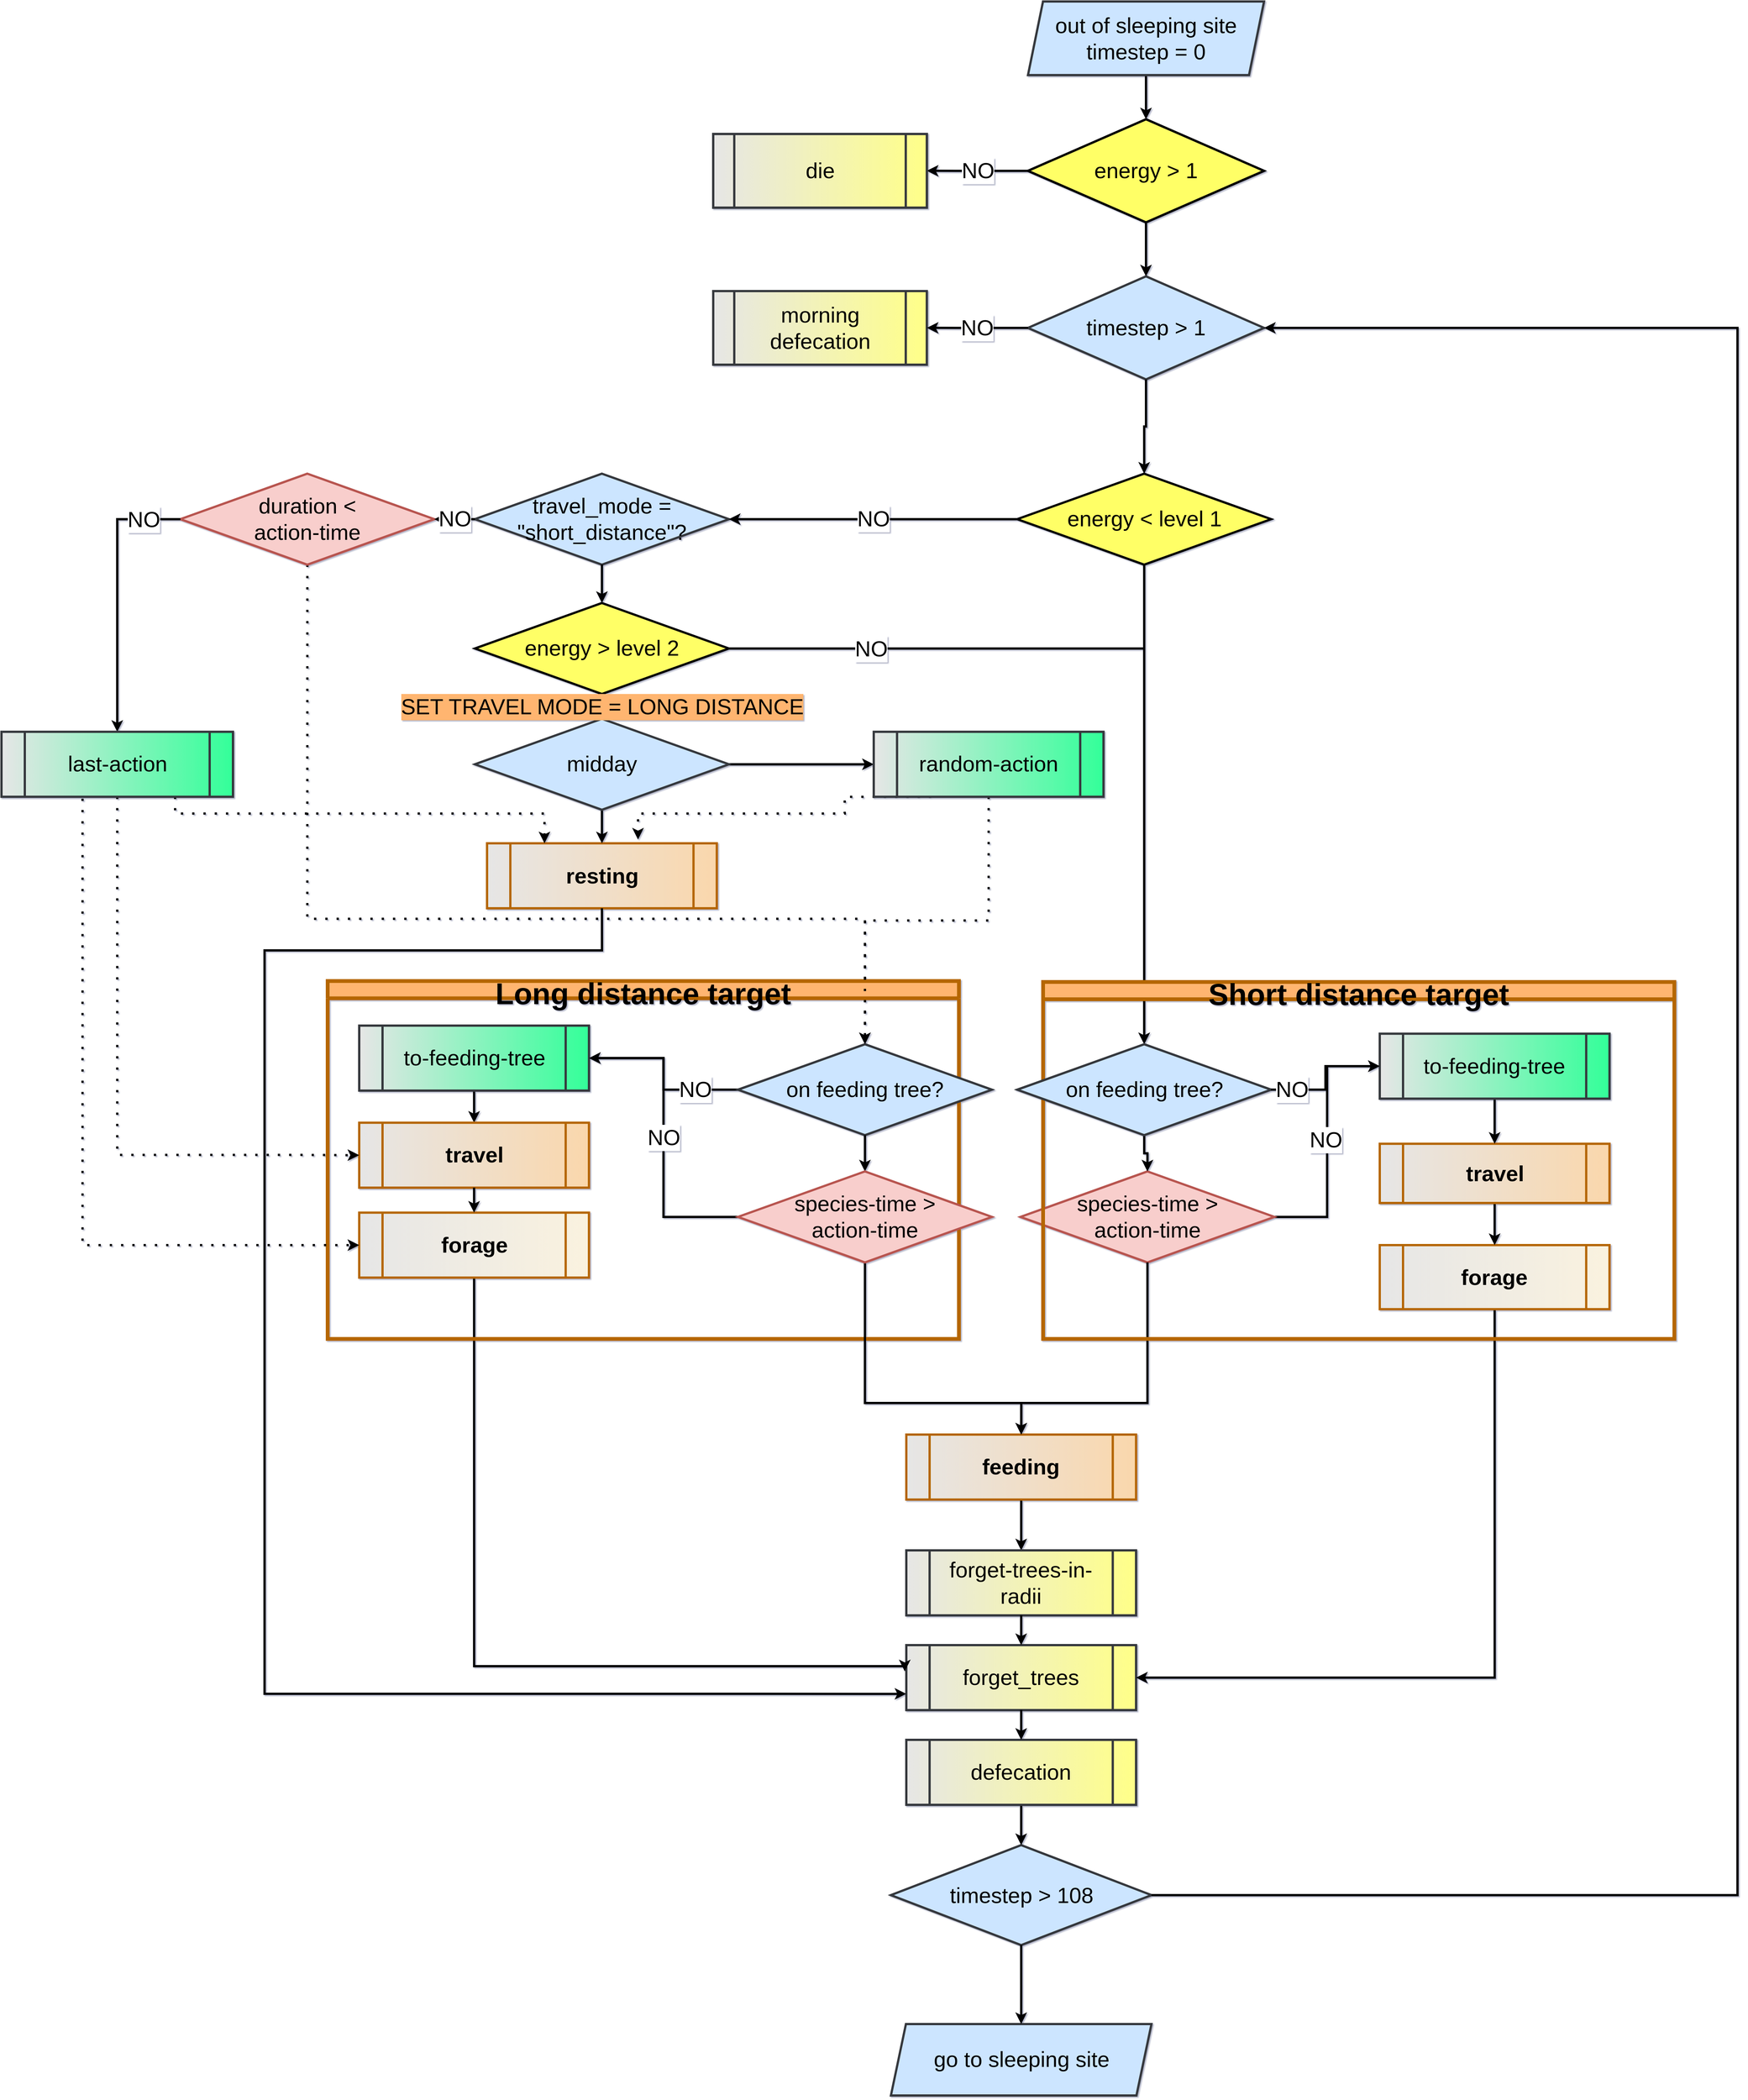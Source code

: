 <mxfile version="18.0.1" type="device" pages="2"><diagram id="C5RBs43oDa-KdzZeNtuy" name="Page-1"><mxGraphModel dx="3793" dy="3023" grid="1" gridSize="14" guides="1" tooltips="1" connect="1" arrows="1" fold="1" page="1" pageScale="1" pageWidth="827" pageHeight="1169" background="none" math="0" shadow="1"><root><mxCell id="WIyWlLk6GJQsqaUBKTNV-0"/><mxCell id="eEFysca_7kxZ6f3AVZBp-423" value="Target" style="locked=1;" parent="WIyWlLk6GJQsqaUBKTNV-0" visible="0"/><UserObject label="a" tags="Scheduling" id="eEFysca_7kxZ6f3AVZBp-425"><mxCell style="group;fontSize=29;strokeWidth=3;container=0;" parent="eEFysca_7kxZ6f3AVZBp-423" vertex="1" connectable="0"><mxGeometry x="706.24" y="1296" width="346.71" height="300" as="geometry"/></mxCell></UserObject><UserObject label="" tags="Scheduling" id="eEFysca_7kxZ6f3AVZBp-441"><mxCell style="edgeStyle=orthogonalEdgeStyle;rounded=0;orthogonalLoop=1;jettySize=auto;html=1;fontSize=29;entryX=1;entryY=0.5;entryDx=0;entryDy=0;strokeWidth=3;exitX=1;exitY=0.5;exitDx=0;exitDy=0;fillColor=#cdeb8b;strokeColor=#36393d;" parent="eEFysca_7kxZ6f3AVZBp-423" source="eEFysca_7kxZ6f3AVZBp-428" target="eEFysca_7kxZ6f3AVZBp-434" edge="1"><mxGeometry relative="1" as="geometry"><mxPoint x="953" y="982" as="sourcePoint"/><mxPoint x="1252.765" y="42.552" as="targetPoint"/><Array as="points"><mxPoint x="1553" y="1363"/><mxPoint x="1553" y="-96"/></Array></mxGeometry></mxCell></UserObject><UserObject label="" tags="Scheduling" id="eEFysca_7kxZ6f3AVZBp-488"><mxCell style="edgeStyle=orthogonalEdgeStyle;rounded=0;orthogonalLoop=1;jettySize=auto;html=1;fontSize=29;strokeWidth=3;entryX=0.5;entryY=0;entryDx=0;entryDy=0;exitX=0.5;exitY=1;exitDx=0;exitDy=0;fillColor=#cdeb8b;strokeColor=#36393d;" parent="eEFysca_7kxZ6f3AVZBp-423" source="eEFysca_7kxZ6f3AVZBp-486" target="eEFysca_7kxZ6f3AVZBp-428" edge="1"><mxGeometry relative="1" as="geometry"><mxPoint x="608" y="884" as="sourcePoint"/><mxPoint x="738.885" y="940" as="targetPoint"/></mxGeometry></mxCell></UserObject><UserObject label="" tags="Scheduling" id="eEFysca_7kxZ6f3AVZBp-489"><mxCell style="edgeStyle=orthogonalEdgeStyle;rounded=0;orthogonalLoop=1;jettySize=auto;html=1;fontSize=29;strokeWidth=3;entryX=0.5;entryY=0;entryDx=0;entryDy=0;fillColor=#cdeb8b;strokeColor=#36393d;" parent="eEFysca_7kxZ6f3AVZBp-423" source="eEFysca_7kxZ6f3AVZBp-434" target="eEFysca_7kxZ6f3AVZBp-444" edge="1"><mxGeometry relative="1" as="geometry"><mxPoint x="1378.882" y="16" as="targetPoint"/></mxGeometry></mxCell></UserObject><mxCell id="eEFysca_7kxZ6f3AVZBp-492" value="" style="edgeStyle=orthogonalEdgeStyle;rounded=0;orthogonalLoop=1;jettySize=auto;html=1;fontSize=29;strokeWidth=3;fillColor=#cdeb8b;strokeColor=#36393d;" parent="eEFysca_7kxZ6f3AVZBp-423" source="eEFysca_7kxZ6f3AVZBp-430" target="eEFysca_7kxZ6f3AVZBp-434" edge="1"><mxGeometry relative="1" as="geometry"/></mxCell><UserObject label="" tags="Scheduling" id="eEFysca_7kxZ6f3AVZBp-430"><mxCell style="rhombus;whiteSpace=wrap;html=1;fontSize=29;fillColor=#cdeb8b;strokeWidth=3;strokeColor=#36393d;" parent="eEFysca_7kxZ6f3AVZBp-423" vertex="1"><mxGeometry x="742.003" y="-391.999" width="314.117" height="137.078" as="geometry"/></mxCell></UserObject><UserObject label="&lt;span style=&quot;font-family: &amp;#34;helvetica&amp;#34;&quot;&gt;timestep &amp;gt; 1&lt;/span&gt;" tags="Scheduling" id="eEFysca_7kxZ6f3AVZBp-434"><mxCell style="rhombus;whiteSpace=wrap;html=1;fontSize=29;fillColor=#cdeb8b;strokeColor=#36393d;strokeWidth=3;" parent="eEFysca_7kxZ6f3AVZBp-423" vertex="1"><mxGeometry x="742.003" y="-164.998" width="314.117" height="137.078" as="geometry"/></mxCell></UserObject><mxCell id="eEFysca_7kxZ6f3AVZBp-491" value="" style="edgeStyle=orthogonalEdgeStyle;rounded=0;orthogonalLoop=1;jettySize=auto;html=1;fontSize=29;strokeWidth=3;fillColor=#cdeb8b;strokeColor=#36393d;" parent="eEFysca_7kxZ6f3AVZBp-423" source="eEFysca_7kxZ6f3AVZBp-439" target="eEFysca_7kxZ6f3AVZBp-430" edge="1"><mxGeometry relative="1" as="geometry"/></mxCell><UserObject label="&lt;span&gt;set tree_target = -1&lt;/span&gt;" tags="Scheduling" id="eEFysca_7kxZ6f3AVZBp-439"><mxCell style="shape=parallelogram;perimeter=parallelogramPerimeter;whiteSpace=wrap;html=1;fixedSize=1;fontSize=29;fillColor=#cdeb8b;gradientDirection=west;strokeColor=#36393d;strokeWidth=3;" parent="eEFysca_7kxZ6f3AVZBp-423" vertex="1"><mxGeometry x="742.003" y="-560" width="314.117" height="97.913" as="geometry"/></mxCell></UserObject><UserObject label="" tags="Scheduling" id="eEFysca_7kxZ6f3AVZBp-444"><mxCell style="rhombus;whiteSpace=wrap;html=1;fontSize=29;fillColor=#ffff88;strokeWidth=3;strokeColor=#36393d;gradientColor=none;" parent="eEFysca_7kxZ6f3AVZBp-423" vertex="1"><mxGeometry x="708.576" y="110" width="337.906" height="120.98" as="geometry"/></mxCell></UserObject><UserObject label="&lt;font face=&quot;helvetica&quot; style=&quot;font-size: 29px&quot;&gt;don't change tree_target here&lt;br style=&quot;font-size: 29px&quot;&gt;&lt;/font&gt;" tags="Scheduling" id="eEFysca_7kxZ6f3AVZBp-445"><mxCell style="rhombus;whiteSpace=wrap;html=1;fontSize=29;fillColor=#cdeb8b;strokeColor=#36393d;strokeWidth=3;" parent="eEFysca_7kxZ6f3AVZBp-423" vertex="1"><mxGeometry x="241.944" y="110" width="337.906" height="120.98" as="geometry"/></mxCell></UserObject><UserObject label="&lt;font face=&quot;helvetica&quot; style=&quot;font-size: 29px&quot;&gt;&lt;br style=&quot;font-size: 29px&quot;&gt;&lt;/font&gt;" tags="Scheduling" id="eEFysca_7kxZ6f3AVZBp-446"><mxCell style="rhombus;whiteSpace=wrap;html=1;fontSize=29;fillColor=#cdeb8b;strokeColor=#36393d;strokeWidth=3;" parent="eEFysca_7kxZ6f3AVZBp-423" vertex="1"><mxGeometry x="-220.665" y="110" width="337.906" height="120.98" as="geometry"/></mxCell></UserObject><UserObject label="" tags="Scheduling" id="eEFysca_7kxZ6f3AVZBp-447"><mxCell style="edgeStyle=orthogonalEdgeStyle;rounded=0;orthogonalLoop=1;jettySize=auto;html=1;fontSize=29;strokeWidth=3;fillColor=#cdeb8b;strokeColor=#36393d;" parent="eEFysca_7kxZ6f3AVZBp-423" source="eEFysca_7kxZ6f3AVZBp-444" target="eEFysca_7kxZ6f3AVZBp-445" edge="1"><mxGeometry relative="1" as="geometry"/></mxCell></UserObject><UserObject label="&lt;span style=&quot;&quot;&gt;set tree_target -1&lt;/span&gt;&lt;font face=&quot;helvetica&quot; style=&quot;font-size: 29px&quot;&gt;&lt;br style=&quot;font-size: 29px&quot;&gt;&lt;/font&gt;" tags="Scheduling" id="eEFysca_7kxZ6f3AVZBp-448"><mxCell style="rhombus;whiteSpace=wrap;html=1;fontSize=29;fillColor=#cdeb8b;strokeColor=#36393d;strokeWidth=3;labelBackgroundColor=none;" parent="eEFysca_7kxZ6f3AVZBp-423" vertex="1"><mxGeometry x="-220.665" y="291.47" width="337.906" height="120.98" as="geometry"/></mxCell></UserObject><UserObject label="" tags="Scheduling" id="eEFysca_7kxZ6f3AVZBp-449"><mxCell style="edgeStyle=orthogonalEdgeStyle;rounded=0;orthogonalLoop=1;jettySize=auto;html=1;fontSize=29;strokeWidth=3;fillColor=#cdeb8b;strokeColor=#36393d;" parent="eEFysca_7kxZ6f3AVZBp-423" source="eEFysca_7kxZ6f3AVZBp-445" target="eEFysca_7kxZ6f3AVZBp-446" edge="1"><mxGeometry relative="1" as="geometry"/></mxCell></UserObject><UserObject label="" tags="Scheduling" id="eEFysca_7kxZ6f3AVZBp-450"><mxCell style="edgeStyle=orthogonalEdgeStyle;rounded=0;orthogonalLoop=1;jettySize=auto;html=1;fontSize=29;strokeWidth=3;fillColor=#cdeb8b;strokeColor=#36393d;" parent="eEFysca_7kxZ6f3AVZBp-423" source="eEFysca_7kxZ6f3AVZBp-446" target="eEFysca_7kxZ6f3AVZBp-448" edge="1"><mxGeometry relative="1" as="geometry"/></mxCell></UserObject><UserObject label="&lt;font style=&quot;font-size: 29px;&quot;&gt;random-action&lt;/font&gt;" tags="Scheduling" id="eEFysca_7kxZ6f3AVZBp-451"><mxCell style="shape=process;whiteSpace=wrap;html=1;backgroundOutline=1;fontSize=29;fillColor=#cdeb8b;strokeColor=#36393d;gradientDirection=west;strokeWidth=3;" parent="eEFysca_7kxZ6f3AVZBp-423" vertex="1"><mxGeometry x="-204.574" y="472.941" width="305.724" height="86.414" as="geometry"/></mxCell></UserObject><UserObject label="" tags="Scheduling" id="eEFysca_7kxZ6f3AVZBp-452"><mxCell style="edgeStyle=orthogonalEdgeStyle;rounded=0;orthogonalLoop=1;jettySize=auto;html=1;fontSize=29;strokeWidth=3;fillColor=#cdeb8b;strokeColor=#36393d;labelBackgroundColor=#FFFF33;" parent="eEFysca_7kxZ6f3AVZBp-423" source="eEFysca_7kxZ6f3AVZBp-448" target="eEFysca_7kxZ6f3AVZBp-451" edge="1"><mxGeometry relative="1" as="geometry"/></mxCell></UserObject><UserObject label="" tags="Scheduling" id="eEFysca_7kxZ6f3AVZBp-453"><mxCell style="rhombus;whiteSpace=wrap;html=1;fontSize=29;fillColor=#ffff88;strokeWidth=3;strokeColor=#36393d;gradientColor=none;" parent="eEFysca_7kxZ6f3AVZBp-423" vertex="1"><mxGeometry x="241.944" y="291.47" width="337.906" height="120.98" as="geometry"/></mxCell></UserObject><UserObject label="" tags="Scheduling" id="eEFysca_7kxZ6f3AVZBp-454"><mxCell style="edgeStyle=orthogonalEdgeStyle;rounded=0;orthogonalLoop=1;jettySize=auto;html=1;fontSize=29;strokeWidth=3;fillColor=#cdeb8b;strokeColor=#36393d;" parent="eEFysca_7kxZ6f3AVZBp-423" source="eEFysca_7kxZ6f3AVZBp-445" target="eEFysca_7kxZ6f3AVZBp-453" edge="1"><mxGeometry relative="1" as="geometry"/></mxCell></UserObject><UserObject label="" tags="Scheduling" id="eEFysca_7kxZ6f3AVZBp-455"><mxCell style="rhombus;whiteSpace=wrap;html=1;fontSize=29;fillColor=#cdeb8b;strokeColor=#36393d;strokeWidth=3;" parent="eEFysca_7kxZ6f3AVZBp-423" vertex="1"><mxGeometry x="708.576" y="291.47" width="337.906" height="120.98" as="geometry"/></mxCell></UserObject><UserObject label="" tags="Scheduling" id="eEFysca_7kxZ6f3AVZBp-456"><mxCell style="edgeStyle=orthogonalEdgeStyle;rounded=0;orthogonalLoop=1;jettySize=auto;html=1;fontSize=29;strokeWidth=3;fillColor=#cdeb8b;strokeColor=#36393d;" parent="eEFysca_7kxZ6f3AVZBp-423" source="eEFysca_7kxZ6f3AVZBp-444" target="eEFysca_7kxZ6f3AVZBp-455" edge="1"><mxGeometry relative="1" as="geometry"/></mxCell></UserObject><UserObject label="" tags="Scheduling" id="eEFysca_7kxZ6f3AVZBp-457"><mxCell style="edgeStyle=orthogonalEdgeStyle;rounded=0;orthogonalLoop=1;jettySize=auto;html=1;fontSize=29;strokeWidth=3;fillColor=#cdeb8b;strokeColor=#36393d;" parent="eEFysca_7kxZ6f3AVZBp-423" source="eEFysca_7kxZ6f3AVZBp-453" target="eEFysca_7kxZ6f3AVZBp-455" edge="1"><mxGeometry relative="1" as="geometry"/></mxCell></UserObject><UserObject label="" tags="Scheduling" id="eEFysca_7kxZ6f3AVZBp-458"><mxCell style="shape=process;whiteSpace=wrap;html=1;backgroundOutline=1;fontSize=29;fillColor=#cdeb8b;strokeColor=#36393d;gradientDirection=west;strokeWidth=3;" parent="eEFysca_7kxZ6f3AVZBp-423" vertex="1"><mxGeometry x="1187.276" y="472.941" width="305.724" height="86.414" as="geometry"/></mxCell></UserObject><UserObject label="" tags="Scheduling" id="eEFysca_7kxZ6f3AVZBp-459"><mxCell style="edgeStyle=orthogonalEdgeStyle;rounded=0;orthogonalLoop=1;jettySize=auto;html=1;entryX=0.5;entryY=0;entryDx=0;entryDy=0;fontSize=29;strokeWidth=3;fillColor=#cdeb8b;strokeColor=#36393d;" parent="eEFysca_7kxZ6f3AVZBp-423" source="eEFysca_7kxZ6f3AVZBp-455" target="eEFysca_7kxZ6f3AVZBp-458" edge="1"><mxGeometry relative="1" as="geometry"/></mxCell></UserObject><UserObject label="&lt;font face=&quot;helvetica&quot; style=&quot;font-size: 29px&quot;&gt;&lt;br style=&quot;font-size: 29px&quot;&gt;&lt;/font&gt;" tags="Scheduling" id="eEFysca_7kxZ6f3AVZBp-460"><mxCell style="rhombus;whiteSpace=wrap;html=1;fontSize=29;fillColor=#cdeb8b;strokeColor=#36393d;strokeWidth=3;" parent="eEFysca_7kxZ6f3AVZBp-423" vertex="1"><mxGeometry x="708.576" y="455.658" width="337.906" height="120.98" as="geometry"/></mxCell></UserObject><UserObject label="" tags="Scheduling" id="eEFysca_7kxZ6f3AVZBp-461"><mxCell style="edgeStyle=orthogonalEdgeStyle;rounded=0;orthogonalLoop=1;jettySize=auto;html=1;fontSize=29;strokeWidth=3;fillColor=#cdeb8b;strokeColor=#36393d;" parent="eEFysca_7kxZ6f3AVZBp-423" source="eEFysca_7kxZ6f3AVZBp-455" target="eEFysca_7kxZ6f3AVZBp-460" edge="1"><mxGeometry relative="1" as="geometry"/></mxCell></UserObject><UserObject label="&lt;font style=&quot;font-size: 29px;&quot;&gt;feeding&lt;/font&gt;" tags="Scheduling" id="eEFysca_7kxZ6f3AVZBp-462"><mxCell style="shape=process;whiteSpace=wrap;html=1;backgroundOutline=1;fontSize=29;fillColor=#cdeb8b;strokeColor=#36393d;gradientDirection=west;fontStyle=1;strokeWidth=3;" parent="eEFysca_7kxZ6f3AVZBp-423" vertex="1"><mxGeometry x="724.667" y="634.248" width="305.724" height="86.414" as="geometry"/></mxCell></UserObject><UserObject label="" tags="Scheduling" id="eEFysca_7kxZ6f3AVZBp-463"><mxCell style="edgeStyle=orthogonalEdgeStyle;rounded=0;orthogonalLoop=1;jettySize=auto;html=1;fontSize=29;strokeWidth=3;fillColor=#cdeb8b;strokeColor=#36393d;" parent="eEFysca_7kxZ6f3AVZBp-423" source="eEFysca_7kxZ6f3AVZBp-460" target="eEFysca_7kxZ6f3AVZBp-462" edge="1"><mxGeometry relative="1" as="geometry"/></mxCell></UserObject><UserObject label="" tags="Scheduling" id="eEFysca_7kxZ6f3AVZBp-465"><mxCell style="edgeStyle=orthogonalEdgeStyle;rounded=0;orthogonalLoop=1;jettySize=auto;html=1;fontSize=29;strokeWidth=3;fillColor=#cdeb8b;strokeColor=#36393d;entryX=0;entryY=0;entryDx=0;entryDy=0;" parent="eEFysca_7kxZ6f3AVZBp-423" source="eEFysca_7kxZ6f3AVZBp-458" target="eEFysca_7kxZ6f3AVZBp-507" edge="1"><mxGeometry relative="1" as="geometry"><mxPoint x="1340.138" y="634.248" as="targetPoint"/></mxGeometry></mxCell></UserObject><UserObject label="" tags="Scheduling" id="eEFysca_7kxZ6f3AVZBp-466"><mxCell style="shape=process;whiteSpace=wrap;html=1;backgroundOutline=1;fontSize=29;fillColor=#cdeb8b;strokeColor=#36393d;gradientDirection=west;strokeWidth=3;" parent="eEFysca_7kxZ6f3AVZBp-423" vertex="1"><mxGeometry x="724.667" y="775.391" width="305.724" height="86.414" as="geometry"/></mxCell></UserObject><UserObject label="" tags="Scheduling" id="eEFysca_7kxZ6f3AVZBp-467"><mxCell style="edgeStyle=orthogonalEdgeStyle;rounded=0;orthogonalLoop=1;jettySize=auto;html=1;fontSize=29;strokeWidth=3;fillColor=#cdeb8b;strokeColor=#36393d;" parent="eEFysca_7kxZ6f3AVZBp-423" source="eEFysca_7kxZ6f3AVZBp-462" target="eEFysca_7kxZ6f3AVZBp-466" edge="1"><mxGeometry relative="1" as="geometry"/></mxCell></UserObject><UserObject label="&lt;div style=&quot;font-size: 20px&quot;&gt;&lt;br&gt;&lt;/div&gt;" tags="Scheduling" id="eEFysca_7kxZ6f3AVZBp-468"><mxCell style="edgeStyle=orthogonalEdgeStyle;rounded=0;orthogonalLoop=1;jettySize=auto;html=1;fontSize=29;exitX=0.5;exitY=1;exitDx=0;exitDy=0;dashed=1;strokeWidth=3;fillColor=#cdeb8b;strokeColor=#36393d;entryX=0;entryY=0.5;entryDx=0;entryDy=0;" parent="eEFysca_7kxZ6f3AVZBp-423" source="eEFysca_7kxZ6f3AVZBp-451" target="mAZVNSIecpQf73zIRSqu-3" edge="1"><mxGeometry relative="1" as="geometry"><Array as="points"><mxPoint x="-24" y="559"/><mxPoint x="-24" y="677"/><mxPoint x="258" y="677"/></Array><mxPoint x="241.94" y="677.455" as="targetPoint"/></mxGeometry></mxCell></UserObject><mxCell id="c4gwMvb7nJ6NcYthGlJr-0" value="&lt;div style=&quot;font-size: 23px&quot;&gt;&lt;br&gt;&lt;/div&gt;" style="edgeLabel;html=1;align=center;verticalAlign=bottom;resizable=0;points=[];labelBackgroundColor=none;" parent="eEFysca_7kxZ6f3AVZBp-468" vertex="1" connectable="0"><mxGeometry x="0.694" y="3" relative="1" as="geometry"><mxPoint x="-39" y="1" as="offset"/></mxGeometry></mxCell><UserObject label="" tags="Scheduling" id="eEFysca_7kxZ6f3AVZBp-470"><mxCell style="edgeStyle=orthogonalEdgeStyle;rounded=0;orthogonalLoop=1;jettySize=auto;html=1;fontSize=29;strokeWidth=3;fillColor=#cdeb8b;strokeColor=#36393d;labelBackgroundColor=none;" parent="eEFysca_7kxZ6f3AVZBp-423" edge="1"><mxGeometry x="-0.062" y="-54" relative="1" as="geometry"><mxPoint x="248.09" y="516.2" as="sourcePoint"/><mxPoint x="107.15" y="516.2" as="targetPoint"/><mxPoint as="offset"/></mxGeometry></mxCell></UserObject><mxCell id="VFFzib8650GLYdT5_z0R-18" value="&lt;br&gt;&lt;br&gt;" style="edgeStyle=orthogonalEdgeStyle;rounded=0;orthogonalLoop=1;jettySize=auto;html=1;labelBackgroundColor=none;fontFamily=Helvetica;fontSize=29;fontColor=default;endArrow=classic;endFill=1;strokeColor=#36393d;strokeWidth=3;fillColor=#cdeb8b;entryX=0.5;entryY=0;entryDx=0;entryDy=0;" parent="eEFysca_7kxZ6f3AVZBp-423" source="eEFysca_7kxZ6f3AVZBp-472" target="mAZVNSIecpQf73zIRSqu-3" edge="1"><mxGeometry x="-0.12" y="37" relative="1" as="geometry"><mxPoint as="offset"/><mxPoint x="410.889" y="634.25" as="targetPoint"/></mxGeometry></mxCell><UserObject label="&lt;font face=&quot;helvetica&quot; style=&quot;font-size: 29px&quot;&gt;&lt;br style=&quot;font-size: 29px&quot;&gt;&lt;/font&gt;" tags="Scheduling" id="eEFysca_7kxZ6f3AVZBp-472"><mxCell style="rhombus;whiteSpace=wrap;html=1;fontSize=29;fillColor=#cdeb8b;strokeColor=#36393d;strokeWidth=3;" parent="eEFysca_7kxZ6f3AVZBp-423" vertex="1"><mxGeometry x="241.944" y="455.658" width="337.906" height="120.98" as="geometry"/></mxCell></UserObject><UserObject label="&#10;&#10;&lt;span style=&quot;color: rgb(0, 0, 0); font-family: helvetica; font-size: 27px; font-style: normal; font-weight: 400; letter-spacing: normal; text-align: center; text-indent: 0px; text-transform: none; word-spacing: 0px;&quot;&gt;set tree_target -1&lt;/span&gt;&lt;br style=&quot;color: rgb(0, 0, 0); font-family: helvetica; font-size: 27px; font-style: normal; font-weight: 400; letter-spacing: normal; text-align: center; text-indent: 0px; text-transform: none; word-spacing: 0px;&quot;&gt;&lt;span style=&quot;color: rgb(0, 0, 0); font-family: helvetica; font-size: 27px; font-style: normal; font-weight: 400; letter-spacing: normal; text-align: center; text-indent: 0px; text-transform: none; word-spacing: 0px;&quot;&gt;&amp;nbsp; set tree_current -1&lt;/span&gt;&#10;&#10;" tags="Scheduling" id="eEFysca_7kxZ6f3AVZBp-473"><mxCell style="edgeStyle=orthogonalEdgeStyle;rounded=0;orthogonalLoop=1;jettySize=auto;html=1;fontSize=27;strokeWidth=3;fillColor=#cdeb8b;strokeColor=#36393d;labelBackgroundColor=none;" parent="eEFysca_7kxZ6f3AVZBp-423" source="eEFysca_7kxZ6f3AVZBp-453" target="eEFysca_7kxZ6f3AVZBp-472" edge="1"><mxGeometry x="-0.003" relative="1" as="geometry"><mxPoint as="offset"/></mxGeometry></mxCell></UserObject><UserObject label="" tags="Scheduling" id="eEFysca_7kxZ6f3AVZBp-474"><mxCell style="edgeStyle=orthogonalEdgeStyle;rounded=0;orthogonalLoop=1;jettySize=auto;html=1;dashed=1;fontSize=29;strokeWidth=3;fillColor=#cdeb8b;strokeColor=#36393d;entryX=0.391;entryY=1.002;entryDx=0;entryDy=0;entryPerimeter=0;" parent="eEFysca_7kxZ6f3AVZBp-423" target="mAZVNSIecpQf73zIRSqu-3" edge="1"><mxGeometry relative="1" as="geometry"><mxPoint x="-530.412" y="559.355" as="sourcePoint"/><mxPoint x="379.4" y="720.66" as="targetPoint"/><Array as="points"><mxPoint x="-530" y="614"/><mxPoint x="-812" y="614"/><mxPoint x="-812" y="750"/><mxPoint x="379" y="750"/><mxPoint x="379" y="703"/></Array></mxGeometry></mxCell></UserObject><UserObject label="&lt;font style=&quot;font-size: 29px&quot;&gt;last-action&lt;/font&gt;" tags="Scheduling" id="eEFysca_7kxZ6f3AVZBp-475"><mxCell style="shape=process;whiteSpace=wrap;html=1;backgroundOutline=1;fontSize=29;fillColor=#cdeb8b;strokeColor=#36393d;gradientDirection=west;strokeWidth=3;" parent="eEFysca_7kxZ6f3AVZBp-423" vertex="1"><mxGeometry x="-643.047" y="472.941" width="305.724" height="86.414" as="geometry"/></mxCell></UserObject><UserObject label="" tags="Scheduling" id="eEFysca_7kxZ6f3AVZBp-476"><mxCell style="edgeStyle=orthogonalEdgeStyle;rounded=0;orthogonalLoop=1;jettySize=auto;html=1;entryX=0.359;entryY=-0.019;entryDx=0;entryDy=0;entryPerimeter=0;fontSize=29;strokeWidth=3;fillColor=#cdeb8b;strokeColor=#36393d;" parent="eEFysca_7kxZ6f3AVZBp-423" source="eEFysca_7kxZ6f3AVZBp-446" target="eEFysca_7kxZ6f3AVZBp-475" edge="1"><mxGeometry relative="1" as="geometry"/></mxCell></UserObject><UserObject label="" tags="Scheduling" id="eEFysca_7kxZ6f3AVZBp-477"><mxCell style="edgeStyle=orthogonalEdgeStyle;rounded=0;orthogonalLoop=1;jettySize=auto;html=1;entryX=0.645;entryY=0;entryDx=0;entryDy=0;entryPerimeter=0;fontSize=29;strokeWidth=3;fillColor=#cdeb8b;strokeColor=#36393d;" parent="eEFysca_7kxZ6f3AVZBp-423" source="eEFysca_7kxZ6f3AVZBp-448" target="eEFysca_7kxZ6f3AVZBp-475" edge="1"><mxGeometry relative="1" as="geometry"/></mxCell></UserObject><UserObject label="forage" tags="Scheduling" id="eEFysca_7kxZ6f3AVZBp-478"><mxCell style="shape=process;whiteSpace=wrap;html=1;backgroundOutline=1;fontSize=29;fillColor=#cdeb8b;strokeColor=#36393d;gradientDirection=west;fontStyle=1;strokeWidth=3;" parent="eEFysca_7kxZ6f3AVZBp-423" vertex="1"><mxGeometry x="-643.047" y="634.248" width="305.724" height="86.414" as="geometry"/></mxCell></UserObject><UserObject label="" tags="Scheduling" id="eEFysca_7kxZ6f3AVZBp-479"><mxCell style="edgeStyle=orthogonalEdgeStyle;rounded=0;orthogonalLoop=1;jettySize=auto;html=1;entryX=1;entryY=0.5;entryDx=0;entryDy=0;dashed=1;fontSize=29;exitX=0.5;exitY=1;exitDx=0;exitDy=0;strokeWidth=3;fillColor=#cdeb8b;strokeColor=#36393d;" parent="eEFysca_7kxZ6f3AVZBp-423" source="eEFysca_7kxZ6f3AVZBp-451" target="eEFysca_7kxZ6f3AVZBp-478" edge="1"><mxGeometry relative="1" as="geometry"><Array as="points"><mxPoint x="-79.871" y="559.355"/><mxPoint x="-79.871" y="677.455"/></Array></mxGeometry></mxCell></UserObject><UserObject label="" tags="Scheduling" id="eEFysca_7kxZ6f3AVZBp-480"><mxCell style="shape=process;whiteSpace=wrap;html=1;backgroundOutline=1;fontSize=29;fillColor=#cdeb8b;strokeColor=#36393d;gradientDirection=west;strokeWidth=3;" parent="eEFysca_7kxZ6f3AVZBp-423" vertex="1"><mxGeometry x="724.667" y="916.535" width="305.724" height="86.414" as="geometry"/></mxCell></UserObject><UserObject label="" tags="Scheduling" id="eEFysca_7kxZ6f3AVZBp-481"><mxCell style="edgeStyle=orthogonalEdgeStyle;rounded=0;orthogonalLoop=1;jettySize=auto;html=1;dashed=1;fontSize=29;strokeWidth=3;fillColor=#cdeb8b;strokeColor=#36393d;" parent="eEFysca_7kxZ6f3AVZBp-423" source="eEFysca_7kxZ6f3AVZBp-475" target="eEFysca_7kxZ6f3AVZBp-478" edge="1"><mxGeometry relative="1" as="geometry"><Array as="points"><mxPoint x="-445.935" y="593.921"/><mxPoint x="-445.935" y="593.921"/></Array></mxGeometry></mxCell></UserObject><UserObject label="" tags="Scheduling" id="eEFysca_7kxZ6f3AVZBp-482"><mxCell style="edgeStyle=orthogonalEdgeStyle;rounded=0;orthogonalLoop=1;jettySize=auto;html=1;entryX=1;entryY=0.5;entryDx=0;entryDy=0;fontSize=29;strokeWidth=3;fillColor=#cdeb8b;strokeColor=#36393d;exitX=0;exitY=1;exitDx=0;exitDy=0;" parent="eEFysca_7kxZ6f3AVZBp-423" source="eEFysca_7kxZ6f3AVZBp-507" target="eEFysca_7kxZ6f3AVZBp-480" edge="1"><mxGeometry relative="1" as="geometry"><mxPoint x="1344" y="721" as="sourcePoint"/><Array as="points"><mxPoint x="1341" y="721"/><mxPoint x="1344" y="721"/><mxPoint x="1344" y="960"/></Array></mxGeometry></mxCell></UserObject><UserObject label="" tags="Scheduling" id="eEFysca_7kxZ6f3AVZBp-483"><mxCell style="edgeStyle=orthogonalEdgeStyle;rounded=0;orthogonalLoop=1;jettySize=auto;html=1;fontSize=29;strokeWidth=3;fillColor=#cdeb8b;strokeColor=#36393d;" parent="eEFysca_7kxZ6f3AVZBp-423" source="eEFysca_7kxZ6f3AVZBp-466" target="eEFysca_7kxZ6f3AVZBp-480" edge="1"><mxGeometry relative="1" as="geometry"/></mxCell></UserObject><UserObject label="" tags="Scheduling" id="eEFysca_7kxZ6f3AVZBp-484"><mxCell style="edgeStyle=orthogonalEdgeStyle;rounded=0;orthogonalLoop=1;jettySize=auto;html=1;entryX=0;entryY=0.5;entryDx=0;entryDy=0;fontSize=29;strokeWidth=3;fillColor=#cdeb8b;strokeColor=#36393d;exitX=0.5;exitY=1;exitDx=0;exitDy=0;" parent="eEFysca_7kxZ6f3AVZBp-423" source="mAZVNSIecpQf73zIRSqu-3" target="eEFysca_7kxZ6f3AVZBp-480" edge="1"><mxGeometry relative="1" as="geometry"><mxPoint x="410.9" y="720.66" as="sourcePoint"/><Array as="points"><mxPoint x="411" y="798"/><mxPoint x="568" y="798"/><mxPoint x="568" y="960"/></Array></mxGeometry></mxCell></UserObject><UserObject label="" tags="Scheduling" id="eEFysca_7kxZ6f3AVZBp-485"><mxCell style="edgeStyle=orthogonalEdgeStyle;rounded=0;orthogonalLoop=1;jettySize=auto;html=1;entryX=0;entryY=0.75;entryDx=0;entryDy=0;fontSize=29;exitX=0.5;exitY=1;exitDx=0;exitDy=0;strokeWidth=3;fillColor=#cdeb8b;strokeColor=#36393d;" parent="eEFysca_7kxZ6f3AVZBp-423" source="eEFysca_7kxZ6f3AVZBp-478" target="eEFysca_7kxZ6f3AVZBp-480" edge="1"><mxGeometry relative="1" as="geometry"/></mxCell></UserObject><UserObject label="" tags="Scheduling" id="eEFysca_7kxZ6f3AVZBp-486"><mxCell style="shape=process;whiteSpace=wrap;html=1;backgroundOutline=1;fontSize=29;fillColor=#cdeb8b;strokeColor=#36393d;gradientDirection=west;strokeWidth=3;" parent="eEFysca_7kxZ6f3AVZBp-423" vertex="1"><mxGeometry x="724.667" y="1065.077" width="305.724" height="86.414" as="geometry"/></mxCell></UserObject><UserObject label="" tags="Scheduling" id="eEFysca_7kxZ6f3AVZBp-487"><mxCell style="edgeStyle=orthogonalEdgeStyle;rounded=0;orthogonalLoop=1;jettySize=auto;html=1;entryX=0.5;entryY=0;entryDx=0;entryDy=0;fontSize=29;strokeWidth=3;fillColor=#cdeb8b;strokeColor=#36393d;" parent="eEFysca_7kxZ6f3AVZBp-423" source="eEFysca_7kxZ6f3AVZBp-480" target="eEFysca_7kxZ6f3AVZBp-486" edge="1"><mxGeometry relative="1" as="geometry"/></mxCell></UserObject><UserObject label="&lt;span style=&quot;font-size: 29px;&quot;&gt;go to sleeping site&lt;/span&gt;" tags="Scheduling" id="eEFysca_7kxZ6f3AVZBp-426"><mxCell style="shape=parallelogram;perimeter=parallelogramPerimeter;whiteSpace=wrap;html=1;fixedSize=1;fontSize=29;fillColor=#cdeb8b;gradientDirection=west;strokeColor=#36393d;strokeWidth=3;" parent="eEFysca_7kxZ6f3AVZBp-423" vertex="1"><mxGeometry x="706.24" y="1500.998" width="346.71" height="95.002" as="geometry"/></mxCell></UserObject><mxCell id="eEFysca_7kxZ6f3AVZBp-504" value="&amp;nbsp; ; set tree_current &lt;br&gt;-1" style="edgeStyle=orthogonalEdgeStyle;rounded=0;orthogonalLoop=1;jettySize=auto;html=1;fontSize=22;endArrow=classic;endFill=1;strokeWidth=3;labelBackgroundColor=none;" parent="eEFysca_7kxZ6f3AVZBp-423" source="eEFysca_7kxZ6f3AVZBp-460" target="eEFysca_7kxZ6f3AVZBp-458" edge="1"><mxGeometry x="-0.353" y="40" relative="1" as="geometry"><mxPoint as="offset"/></mxGeometry></mxCell><UserObject label="" tags="Scheduling" id="eEFysca_7kxZ6f3AVZBp-427"><mxCell style="edgeStyle=orthogonalEdgeStyle;rounded=0;orthogonalLoop=1;jettySize=auto;html=1;fontSize=29;strokeWidth=3;exitX=0.5;exitY=1;exitDx=0;exitDy=0;fillColor=#cdeb8b;strokeColor=#36393d;" parent="eEFysca_7kxZ6f3AVZBp-423" source="eEFysca_7kxZ6f3AVZBp-428" target="eEFysca_7kxZ6f3AVZBp-426" edge="1"><mxGeometry relative="1" as="geometry"><mxPoint x="879.599" y="1424.575" as="sourcePoint"/></mxGeometry></mxCell></UserObject><UserObject label="&lt;font face=&quot;helvetica&quot; style=&quot;font-size: 29px&quot;&gt;timestep &amp;gt; 108&lt;br style=&quot;font-size: 29px&quot;&gt;&lt;/font&gt;" tags="Scheduling" id="eEFysca_7kxZ6f3AVZBp-428"><mxCell style="rhombus;whiteSpace=wrap;html=1;fontSize=29;fillColor=#cdeb8b;strokeColor=#36393d;strokeWidth=3;" parent="eEFysca_7kxZ6f3AVZBp-423" vertex="1"><mxGeometry x="706.24" y="1296" width="346.71" height="133.002" as="geometry"/></mxCell></UserObject><mxCell id="eEFysca_7kxZ6f3AVZBp-505" value="" style="group;spacing=0;fontStyle=1;fillColor=#cdeb8b;strokeColor=#36393d;fontSize=10;" parent="eEFysca_7kxZ6f3AVZBp-423" vertex="1" connectable="0"><mxGeometry x="1187.28" y="630" width="322" height="90.66" as="geometry"/></mxCell><UserObject label="&lt;font&gt;&lt;font face=&quot;helvetica&quot;&gt;&lt;span style=&quot;font-size: 14px&quot;&gt;set tree_target &lt;br&gt;[closest feeding-tree]&lt;/span&gt;&lt;/font&gt;&lt;br style=&quot;font-size: 16px&quot;&gt;&lt;/font&gt;" tags="Status-action" id="eEFysca_7kxZ6f3AVZBp-506"><mxCell style="shape=process;whiteSpace=wrap;html=1;backgroundOutline=1;fontSize=16;fillColor=#cdeb8b;strokeColor=#36393d;gradientDirection=west;fontStyle=1;strokeWidth=3;" parent="eEFysca_7kxZ6f3AVZBp-505" vertex="1"><mxGeometry width="154" height="90.66" as="geometry"/></mxCell></UserObject><UserObject label="&lt;font face=&quot;helvetica&quot; style=&quot;font-size: 14px&quot;&gt;&lt;br&gt;&lt;/font&gt;" tags="Status-action" id="eEFysca_7kxZ6f3AVZBp-507"><mxCell style="shape=process;whiteSpace=wrap;html=1;backgroundOutline=1;fontSize=16;fillColor=#cdeb8b;strokeColor=#36393d;gradientDirection=west;fontStyle=1;strokeWidth=3;" parent="eEFysca_7kxZ6f3AVZBp-505" vertex="1"><mxGeometry x="154" width="154" height="90.66" as="geometry"/></mxCell></UserObject><UserObject label="&lt;font style=&quot;font-size: 29px&quot;&gt;resting&lt;/font&gt;" tags="Scheduling" id="mAZVNSIecpQf73zIRSqu-3"><mxCell style="shape=process;whiteSpace=wrap;html=1;backgroundOutline=1;fontSize=29;fillColor=#cdeb8b;strokeColor=#36393d;gradientDirection=west;fontStyle=1;strokeWidth=3;" parent="eEFysca_7kxZ6f3AVZBp-423" vertex="1"><mxGeometry x="258.037" y="634.248" width="305.724" height="86.414" as="geometry"/></mxCell></UserObject><mxCell id="wVlic68z1Q0BE2LsOD2X-15" value="action/action-time" style="" parent="WIyWlLk6GJQsqaUBKTNV-0" visible="0"/><UserObject label="" tags="Status-action" id="d4X5qkTrP-WEOfORl1GH-585"><mxCell style="rhombus;whiteSpace=wrap;html=1;fontSize=29;fillColor=#e1d5e7;strokeWidth=3;strokeColor=#9673a6;" parent="wVlic68z1Q0BE2LsOD2X-15" vertex="1"><mxGeometry x="736.576" y="96" width="337.906" height="120.98" as="geometry"/></mxCell></UserObject><UserObject label="&lt;font face=&quot;helvetica&quot; style=&quot;font-size: 29px&quot;&gt;&lt;br style=&quot;font-size: 29px&quot;&gt;&lt;/font&gt;" tags="Status-action" id="d4X5qkTrP-WEOfORl1GH-586"><mxCell style="rhombus;whiteSpace=wrap;html=1;fontSize=29;fillColor=#e1d5e7;strokeColor=#9673a6;strokeWidth=3;" parent="wVlic68z1Q0BE2LsOD2X-15" vertex="1"><mxGeometry x="269.944" y="96" width="337.906" height="120.98" as="geometry"/></mxCell></UserObject><UserObject label="&lt;font face=&quot;helvetica&quot; style=&quot;font-size: 29px&quot;&gt;&lt;br style=&quot;font-size: 29px&quot;&gt;&lt;/font&gt;" tags="Status-action" id="d4X5qkTrP-WEOfORl1GH-587"><mxCell style="rhombus;whiteSpace=wrap;html=1;fontSize=29;fillColor=#e1d5e7;strokeColor=#9673a6;strokeWidth=3;" parent="wVlic68z1Q0BE2LsOD2X-15" vertex="1"><mxGeometry x="-192.665" y="96" width="337.906" height="120.98" as="geometry"/></mxCell></UserObject><UserObject label="" tags="Status-action" id="d4X5qkTrP-WEOfORl1GH-588"><mxCell style="edgeStyle=orthogonalEdgeStyle;rounded=0;orthogonalLoop=1;jettySize=auto;html=1;fontSize=29;strokeWidth=3;fillColor=#e1d5e7;strokeColor=#9673a6;fontStyle=1" parent="wVlic68z1Q0BE2LsOD2X-15" source="d4X5qkTrP-WEOfORl1GH-585" target="d4X5qkTrP-WEOfORl1GH-586" edge="1"><mxGeometry relative="1" as="geometry"/></mxCell></UserObject><UserObject label="&lt;font face=&quot;helvetica&quot; style=&quot;font-size: 21px&quot;&gt;&lt;br&gt;&lt;div&gt;&lt;b&gt;if choice = 0 [&lt;span&gt;set status old-status&lt;/span&gt;&lt;span&gt;]&lt;/span&gt;&lt;/b&gt;&lt;/div&gt;&lt;div&gt;&lt;b&gt;&amp;nbsp; if choice = 1 [&lt;span&gt;set new-status &lt;br&gt;one-of other-status&lt;/span&gt;&lt;/b&gt;&lt;/div&gt;&lt;div&gt;&lt;b&gt;&amp;nbsp; &amp;nbsp; set status new-status&lt;/b&gt;&lt;/div&gt;&lt;div&gt;&lt;b&gt;&amp;nbsp; &amp;nbsp; set action new-status]&lt;/b&gt;&lt;/div&gt;&lt;/font&gt;" tags="Status-action" id="d4X5qkTrP-WEOfORl1GH-589"><mxCell style="rhombus;whiteSpace=wrap;html=1;fontSize=29;fillColor=#e1d5e7;strokeColor=#9673a6;strokeWidth=3;" parent="wVlic68z1Q0BE2LsOD2X-15" vertex="1"><mxGeometry x="-192.665" y="277.47" width="337.906" height="120.98" as="geometry"/></mxCell></UserObject><UserObject label="" tags="Status-action" id="d4X5qkTrP-WEOfORl1GH-590"><mxCell style="edgeStyle=orthogonalEdgeStyle;rounded=0;orthogonalLoop=1;jettySize=auto;html=1;fontSize=29;strokeWidth=3;fillColor=#e1d5e7;strokeColor=#9673a6;" parent="wVlic68z1Q0BE2LsOD2X-15" source="d4X5qkTrP-WEOfORl1GH-586" target="d4X5qkTrP-WEOfORl1GH-587" edge="1"><mxGeometry relative="1" as="geometry"/></mxCell></UserObject><UserObject label="" tags="Status-action" id="d4X5qkTrP-WEOfORl1GH-591"><mxCell style="edgeStyle=orthogonalEdgeStyle;rounded=0;orthogonalLoop=1;jettySize=auto;html=1;fontSize=29;strokeWidth=3;fillColor=#e1d5e7;strokeColor=#9673a6;" parent="wVlic68z1Q0BE2LsOD2X-15" source="d4X5qkTrP-WEOfORl1GH-587" target="d4X5qkTrP-WEOfORl1GH-589" edge="1"><mxGeometry relative="1" as="geometry"/></mxCell></UserObject><mxCell id="SyBxDLMS_OqKxeSBL90C-0" value="&lt;span style=&quot;font-family: helvetica; font-size: 21px; background-color: rgb(248, 249, 250);&quot;&gt;set action-time 0&lt;/span&gt;" style="edgeLabel;html=1;align=center;verticalAlign=middle;resizable=0;points=[];" parent="d4X5qkTrP-WEOfORl1GH-591" vertex="1" connectable="0"><mxGeometry x="-0.371" relative="1" as="geometry"><mxPoint as="offset"/></mxGeometry></mxCell><UserObject label="&lt;font style=&quot;font-size: 29px&quot;&gt;set action-time = 0&lt;/font&gt;" tags="Status-action" id="d4X5qkTrP-WEOfORl1GH-592"><mxCell style="shape=process;whiteSpace=wrap;html=1;backgroundOutline=1;fontSize=29;fillColor=#e1d5e7;strokeColor=#9673a6;gradientDirection=west;strokeWidth=3;" parent="wVlic68z1Q0BE2LsOD2X-15" vertex="1"><mxGeometry x="-176.574" y="458.941" width="305.724" height="86.414" as="geometry"/></mxCell></UserObject><UserObject label="" tags="Status-action" id="d4X5qkTrP-WEOfORl1GH-593"><mxCell style="edgeStyle=orthogonalEdgeStyle;rounded=0;orthogonalLoop=1;jettySize=auto;html=1;fontSize=29;strokeWidth=3;fillColor=#e1d5e7;strokeColor=#9673a6;" parent="wVlic68z1Q0BE2LsOD2X-15" source="d4X5qkTrP-WEOfORl1GH-589" target="d4X5qkTrP-WEOfORl1GH-592" edge="1"><mxGeometry relative="1" as="geometry"/></mxCell></UserObject><UserObject label="" tags="Status-action" id="d4X5qkTrP-WEOfORl1GH-594"><mxCell style="rhombus;whiteSpace=wrap;html=1;fontSize=29;fillColor=#e1d5e7;strokeWidth=3;strokeColor=#9673a6;" parent="wVlic68z1Q0BE2LsOD2X-15" vertex="1"><mxGeometry x="269.944" y="277.47" width="337.906" height="120.98" as="geometry"/></mxCell></UserObject><UserObject label="" tags="Status-action" id="d4X5qkTrP-WEOfORl1GH-595"><mxCell style="edgeStyle=orthogonalEdgeStyle;rounded=0;orthogonalLoop=1;jettySize=auto;html=1;fontSize=29;strokeWidth=3;fillColor=#e1d5e7;strokeColor=#9673a6;" parent="wVlic68z1Q0BE2LsOD2X-15" source="d4X5qkTrP-WEOfORl1GH-586" target="d4X5qkTrP-WEOfORl1GH-594" edge="1"><mxGeometry relative="1" as="geometry"/></mxCell></UserObject><UserObject label="" tags="Status-action" id="d4X5qkTrP-WEOfORl1GH-596"><mxCell style="rhombus;whiteSpace=wrap;html=1;fontSize=29;fillColor=#e1d5e7;strokeColor=#9673a6;strokeWidth=3;" parent="wVlic68z1Q0BE2LsOD2X-15" vertex="1"><mxGeometry x="736.576" y="277.47" width="337.906" height="120.98" as="geometry"/></mxCell></UserObject><UserObject label="" tags="Status-action" id="d4X5qkTrP-WEOfORl1GH-597"><mxCell style="edgeStyle=orthogonalEdgeStyle;rounded=0;orthogonalLoop=1;jettySize=auto;html=1;fontSize=29;strokeWidth=3;fillColor=#e1d5e7;strokeColor=#9673a6;fontStyle=1" parent="wVlic68z1Q0BE2LsOD2X-15" source="d4X5qkTrP-WEOfORl1GH-585" target="d4X5qkTrP-WEOfORl1GH-596" edge="1"><mxGeometry relative="1" as="geometry"/></mxCell></UserObject><UserObject label="" tags="Status-action" id="d4X5qkTrP-WEOfORl1GH-598"><mxCell style="edgeStyle=orthogonalEdgeStyle;rounded=0;orthogonalLoop=1;jettySize=auto;html=1;fontSize=29;strokeWidth=3;fillColor=#e1d5e7;strokeColor=#9673a6;" parent="wVlic68z1Q0BE2LsOD2X-15" source="d4X5qkTrP-WEOfORl1GH-594" target="d4X5qkTrP-WEOfORl1GH-596" edge="1"><mxGeometry relative="1" as="geometry"/></mxCell></UserObject><UserObject label="set action-time 0" tags="Status-action" id="d4X5qkTrP-WEOfORl1GH-599"><mxCell style="shape=process;whiteSpace=wrap;html=1;backgroundOutline=1;fontSize=29;fillColor=#e1d5e7;strokeColor=#9673a6;gradientDirection=west;strokeWidth=3;" parent="wVlic68z1Q0BE2LsOD2X-15" vertex="1"><mxGeometry x="1215.276" y="458.941" width="305.724" height="86.414" as="geometry"/></mxCell></UserObject><UserObject label="" tags="Status-action" id="d4X5qkTrP-WEOfORl1GH-600"><mxCell style="edgeStyle=orthogonalEdgeStyle;rounded=0;orthogonalLoop=1;jettySize=auto;html=1;entryX=0.5;entryY=0;entryDx=0;entryDy=0;fontSize=29;strokeWidth=3;fillColor=#e1d5e7;strokeColor=#9673a6;" parent="wVlic68z1Q0BE2LsOD2X-15" source="d4X5qkTrP-WEOfORl1GH-596" target="d4X5qkTrP-WEOfORl1GH-599" edge="1"><mxGeometry relative="1" as="geometry"/></mxCell></UserObject><UserObject label="" tags="Status-action" id="d4X5qkTrP-WEOfORl1GH-602"><mxCell style="edgeStyle=orthogonalEdgeStyle;rounded=0;orthogonalLoop=1;jettySize=auto;html=1;fontSize=29;strokeWidth=3;fillColor=#e1d5e7;strokeColor=#9673a6;" parent="wVlic68z1Q0BE2LsOD2X-15" source="d4X5qkTrP-WEOfORl1GH-596" target="d4X5qkTrP-WEOfORl1GH-601" edge="1"><mxGeometry relative="1" as="geometry"/></mxCell></UserObject><mxCell id="eEFysca_7kxZ6f3AVZBp-7" value="" style="edgeStyle=orthogonalEdgeStyle;rounded=0;orthogonalLoop=1;jettySize=auto;html=1;fontSize=29;strokeWidth=3;fillColor=#e1d5e7;strokeColor=#9673a6;" parent="wVlic68z1Q0BE2LsOD2X-15" source="d4X5qkTrP-WEOfORl1GH-601" target="d4X5qkTrP-WEOfORl1GH-603" edge="1"><mxGeometry x="-0.119" relative="1" as="geometry"><mxPoint as="offset"/></mxGeometry></mxCell><mxCell id="eEFysca_7kxZ6f3AVZBp-13" value="" style="edgeStyle=orthogonalEdgeStyle;rounded=0;orthogonalLoop=1;jettySize=auto;html=1;fontSize=29;strokeWidth=3;fillColor=#e1d5e7;strokeColor=#9673a6;" parent="wVlic68z1Q0BE2LsOD2X-15" source="d4X5qkTrP-WEOfORl1GH-601" target="d4X5qkTrP-WEOfORl1GH-599" edge="1"><mxGeometry relative="1" as="geometry"/></mxCell><UserObject label="&lt;span style=&quot;font-family: &amp;#34;helvetica&amp;#34;&quot;&gt;set action-time = action-time + 1&lt;/span&gt;&lt;font face=&quot;helvetica&quot;&gt;&lt;br style=&quot;font-size: 29px&quot;&gt;&lt;/font&gt;" tags="Status-action" id="d4X5qkTrP-WEOfORl1GH-601"><mxCell style="rhombus;whiteSpace=wrap;html=1;fontSize=29;fillColor=#e1d5e7;strokeWidth=3;strokeColor=#9673a6;" parent="wVlic68z1Q0BE2LsOD2X-15" vertex="1"><mxGeometry x="736.576" y="441.658" width="337.906" height="120.98" as="geometry"/></mxCell></UserObject><UserObject label="&lt;font style=&quot;font-size: 29px&quot;&gt;set action = &quot;feeding&quot;&lt;/font&gt;" tags="Status-action" id="d4X5qkTrP-WEOfORl1GH-603"><mxCell style="shape=process;whiteSpace=wrap;html=1;backgroundOutline=1;fontSize=29;fillColor=#e1d5e7;strokeColor=#9673a6;gradientDirection=west;fontStyle=1;strokeWidth=3;" parent="wVlic68z1Q0BE2LsOD2X-15" vertex="1"><mxGeometry x="752.667" y="620.248" width="305.724" height="86.414" as="geometry"/></mxCell></UserObject><UserObject label="" tags="Status-action" id="d4X5qkTrP-WEOfORl1GH-606"><mxCell style="edgeStyle=orthogonalEdgeStyle;rounded=0;orthogonalLoop=1;jettySize=auto;html=1;fontSize=29;strokeWidth=3;fillColor=#e1d5e7;strokeColor=#9673a6;endArrow=ERmany;endFill=0;entryX=1;entryY=0;entryDx=0;entryDy=0;" parent="wVlic68z1Q0BE2LsOD2X-15" source="d4X5qkTrP-WEOfORl1GH-599" target="eEFysca_7kxZ6f3AVZBp-17" edge="1"><mxGeometry relative="1" as="geometry"><mxPoint x="1368.138" y="620.248" as="targetPoint"/></mxGeometry></mxCell></UserObject><UserObject label="" tags="Status-action" id="d4X5qkTrP-WEOfORl1GH-607"><mxCell style="shape=process;whiteSpace=wrap;html=1;backgroundOutline=1;fontSize=29;fillColor=#e1d5e7;strokeColor=#9673a6;gradientDirection=west;strokeWidth=3;" parent="wVlic68z1Q0BE2LsOD2X-15" vertex="1"><mxGeometry x="752.667" y="761.391" width="305.724" height="86.414" as="geometry"/></mxCell></UserObject><UserObject label="" tags="Status-action" id="d4X5qkTrP-WEOfORl1GH-608"><mxCell style="edgeStyle=orthogonalEdgeStyle;rounded=0;orthogonalLoop=1;jettySize=auto;html=1;fontSize=29;strokeWidth=3;fillColor=#e1d5e7;strokeColor=#9673a6;" parent="wVlic68z1Q0BE2LsOD2X-15" source="d4X5qkTrP-WEOfORl1GH-603" target="d4X5qkTrP-WEOfORl1GH-607" edge="1"><mxGeometry relative="1" as="geometry"/></mxCell></UserObject><UserObject label="" tags="Status-action" id="d4X5qkTrP-WEOfORl1GH-609"><mxCell style="edgeStyle=orthogonalEdgeStyle;rounded=0;orthogonalLoop=1;jettySize=auto;html=1;entryX=0;entryY=0.5;entryDx=0;entryDy=0;fontSize=29;exitX=0.5;exitY=1;exitDx=0;exitDy=0;dashed=1;strokeWidth=3;fillColor=#e1d5e7;strokeColor=#9673a6;" parent="wVlic68z1Q0BE2LsOD2X-15" source="d4X5qkTrP-WEOfORl1GH-592" target="mAZVNSIecpQf73zIRSqu-2" edge="1"><mxGeometry relative="1" as="geometry"><Array as="points"><mxPoint x="4" y="545"/><mxPoint x="4" y="664"/><mxPoint x="286" y="664"/></Array><mxPoint x="207.9" y="663.455" as="targetPoint"/></mxGeometry></mxCell></UserObject><UserObject label="" tags="Status-action" id="d4X5qkTrP-WEOfORl1GH-611"><mxCell style="edgeStyle=orthogonalEdgeStyle;rounded=0;orthogonalLoop=1;jettySize=auto;html=1;fontSize=29;strokeWidth=3;fillColor=#e1d5e7;strokeColor=#9673a6;" parent="wVlic68z1Q0BE2LsOD2X-15" source="d4X5qkTrP-WEOfORl1GH-613" target="d4X5qkTrP-WEOfORl1GH-592" edge="1"><mxGeometry relative="1" as="geometry"/></mxCell></UserObject><UserObject label="" tags="Status-action" id="d4X5qkTrP-WEOfORl1GH-612"><mxCell style="edgeStyle=orthogonalEdgeStyle;rounded=0;orthogonalLoop=1;jettySize=auto;html=1;fontSize=29;strokeWidth=3;fillColor=#e1d5e7;strokeColor=#9673a6;entryX=0.45;entryY=-0.008;entryDx=0;entryDy=0;entryPerimeter=0;" parent="wVlic68z1Q0BE2LsOD2X-15" source="d4X5qkTrP-WEOfORl1GH-613" target="mAZVNSIecpQf73zIRSqu-2" edge="1"><mxGeometry relative="1" as="geometry"><mxPoint x="420" y="602" as="targetPoint"/><Array as="points"><mxPoint x="439" y="602"/><mxPoint x="440" y="602"/></Array></mxGeometry></mxCell></UserObject><UserObject label="&lt;font face=&quot;helvetica&quot; style=&quot;font-size: 29px&quot;&gt;&lt;br style=&quot;font-size: 29px&quot;&gt;&lt;/font&gt;" tags="Status-action" id="d4X5qkTrP-WEOfORl1GH-613"><mxCell style="rhombus;whiteSpace=wrap;html=1;fontSize=29;fillColor=#e1d5e7;strokeColor=#9673a6;strokeWidth=3;" parent="wVlic68z1Q0BE2LsOD2X-15" vertex="1"><mxGeometry x="269.944" y="441.658" width="337.906" height="120.98" as="geometry"/></mxCell></UserObject><UserObject label="" tags="Status-action" id="d4X5qkTrP-WEOfORl1GH-614"><mxCell style="edgeStyle=orthogonalEdgeStyle;rounded=0;orthogonalLoop=1;jettySize=auto;html=1;fontSize=29;strokeWidth=3;fillColor=#e1d5e7;strokeColor=#9673a6;" parent="wVlic68z1Q0BE2LsOD2X-15" source="d4X5qkTrP-WEOfORl1GH-594" target="d4X5qkTrP-WEOfORl1GH-613" edge="1"><mxGeometry relative="1" as="geometry"/></mxCell></UserObject><UserObject label="" tags="Status-action" id="d4X5qkTrP-WEOfORl1GH-615"><mxCell style="edgeStyle=orthogonalEdgeStyle;rounded=0;orthogonalLoop=1;jettySize=auto;html=1;dashed=1;fontSize=29;strokeWidth=3;fillColor=#e1d5e7;strokeColor=#9673a6;" parent="wVlic68z1Q0BE2LsOD2X-15" edge="1"><mxGeometry relative="1" as="geometry"><mxPoint x="-502.412" y="545.355" as="sourcePoint"/><mxPoint x="406" y="700" as="targetPoint"/><Array as="points"><mxPoint x="-502" y="600"/><mxPoint x="-784" y="600"/><mxPoint x="-784" y="736"/><mxPoint x="406" y="736"/></Array></mxGeometry></mxCell></UserObject><UserObject label="" tags="Status-action" id="d4X5qkTrP-WEOfORl1GH-616"><mxCell style="shape=process;whiteSpace=wrap;html=1;backgroundOutline=1;fontSize=29;fillColor=#e1d5e7;strokeColor=#9673a6;gradientDirection=west;strokeWidth=3;" parent="wVlic68z1Q0BE2LsOD2X-15" vertex="1"><mxGeometry x="-615.047" y="458.941" width="305.724" height="86.414" as="geometry"/></mxCell></UserObject><UserObject label="" tags="Status-action" id="d4X5qkTrP-WEOfORl1GH-617"><mxCell style="edgeStyle=orthogonalEdgeStyle;rounded=0;orthogonalLoop=1;jettySize=auto;html=1;entryX=0.359;entryY=-0.019;entryDx=0;entryDy=0;entryPerimeter=0;fontSize=29;strokeWidth=3;fillColor=#e1d5e7;strokeColor=#9673a6;" parent="wVlic68z1Q0BE2LsOD2X-15" source="d4X5qkTrP-WEOfORl1GH-587" target="d4X5qkTrP-WEOfORl1GH-616" edge="1"><mxGeometry relative="1" as="geometry"/></mxCell></UserObject><mxCell id="eEFysca_7kxZ6f3AVZBp-16" value="set action-time action-time + 1" style="edgeLabel;html=1;align=center;verticalAlign=middle;resizable=0;points=[];fontSize=29;labelBackgroundColor=none;" parent="d4X5qkTrP-WEOfORl1GH-617" vertex="1" connectable="0"><mxGeometry x="0.14" y="-10" relative="1" as="geometry"><mxPoint x="137" y="44" as="offset"/></mxGeometry></mxCell><UserObject label="" tags="Status-action" id="d4X5qkTrP-WEOfORl1GH-618"><mxCell style="edgeStyle=orthogonalEdgeStyle;rounded=0;orthogonalLoop=1;jettySize=auto;html=1;entryX=0.645;entryY=0;entryDx=0;entryDy=0;entryPerimeter=0;fontSize=29;strokeWidth=3;fillColor=#e1d5e7;strokeColor=#9673a6;" parent="wVlic68z1Q0BE2LsOD2X-15" source="d4X5qkTrP-WEOfORl1GH-589" target="d4X5qkTrP-WEOfORl1GH-616" edge="1"><mxGeometry relative="1" as="geometry"/></mxCell></UserObject><UserObject label="set action = &quot;forage&quot;" tags="Status-action" id="d4X5qkTrP-WEOfORl1GH-619"><mxCell style="shape=process;whiteSpace=wrap;html=1;backgroundOutline=1;fontSize=29;fillColor=#e1d5e7;strokeColor=#9673a6;gradientDirection=west;fontStyle=1;strokeWidth=3;" parent="wVlic68z1Q0BE2LsOD2X-15" vertex="1"><mxGeometry x="-615.047" y="620.248" width="305.724" height="86.414" as="geometry"/></mxCell></UserObject><UserObject label="" tags="Status-action" id="d4X5qkTrP-WEOfORl1GH-620"><mxCell style="edgeStyle=orthogonalEdgeStyle;rounded=0;orthogonalLoop=1;jettySize=auto;html=1;entryX=1;entryY=0.5;entryDx=0;entryDy=0;dashed=1;fontSize=29;exitX=0.5;exitY=1;exitDx=0;exitDy=0;strokeWidth=3;fillColor=#e1d5e7;strokeColor=#9673a6;" parent="wVlic68z1Q0BE2LsOD2X-15" source="d4X5qkTrP-WEOfORl1GH-592" target="d4X5qkTrP-WEOfORl1GH-619" edge="1"><mxGeometry relative="1" as="geometry"><Array as="points"><mxPoint x="-51.871" y="545.355"/><mxPoint x="-51.871" y="663.455"/></Array></mxGeometry></mxCell></UserObject><UserObject label="" tags="Status-action" id="d4X5qkTrP-WEOfORl1GH-621"><mxCell style="shape=process;whiteSpace=wrap;html=1;backgroundOutline=1;fontSize=29;fillColor=#e1d5e7;strokeColor=#9673a6;gradientDirection=west;strokeWidth=3;" parent="wVlic68z1Q0BE2LsOD2X-15" vertex="1"><mxGeometry x="752.667" y="902.535" width="305.724" height="86.414" as="geometry"/></mxCell></UserObject><UserObject label="" tags="Status-action" id="d4X5qkTrP-WEOfORl1GH-622"><mxCell style="edgeStyle=orthogonalEdgeStyle;rounded=0;orthogonalLoop=1;jettySize=auto;html=1;dashed=1;fontSize=29;strokeWidth=3;fillColor=#e1d5e7;strokeColor=#9673a6;" parent="wVlic68z1Q0BE2LsOD2X-15" source="d4X5qkTrP-WEOfORl1GH-616" target="d4X5qkTrP-WEOfORl1GH-619" edge="1"><mxGeometry relative="1" as="geometry"><Array as="points"><mxPoint x="-417.935" y="579.921"/><mxPoint x="-417.935" y="579.921"/></Array></mxGeometry></mxCell></UserObject><UserObject label="" tags="Status-action" id="d4X5qkTrP-WEOfORl1GH-624"><mxCell style="edgeStyle=orthogonalEdgeStyle;rounded=0;orthogonalLoop=1;jettySize=auto;html=1;fontSize=29;strokeWidth=3;fillColor=#e1d5e7;strokeColor=#9673a6;" parent="wVlic68z1Q0BE2LsOD2X-15" source="d4X5qkTrP-WEOfORl1GH-607" target="d4X5qkTrP-WEOfORl1GH-621" edge="1"><mxGeometry relative="1" as="geometry"/></mxCell></UserObject><UserObject label="" tags="Status-action" id="d4X5qkTrP-WEOfORl1GH-625"><mxCell style="edgeStyle=orthogonalEdgeStyle;rounded=0;orthogonalLoop=1;jettySize=auto;html=1;entryX=0;entryY=0.5;entryDx=0;entryDy=0;fontSize=29;strokeWidth=3;fillColor=#e1d5e7;strokeColor=#9673a6;" parent="wVlic68z1Q0BE2LsOD2X-15" target="d4X5qkTrP-WEOfORl1GH-621" edge="1"><mxGeometry relative="1" as="geometry"><mxPoint x="455" y="700" as="sourcePoint"/><Array as="points"><mxPoint x="455" y="946"/></Array></mxGeometry></mxCell></UserObject><UserObject label="" tags="Status-action" id="d4X5qkTrP-WEOfORl1GH-626"><mxCell style="edgeStyle=orthogonalEdgeStyle;rounded=0;orthogonalLoop=1;jettySize=auto;html=1;entryX=0;entryY=0.75;entryDx=0;entryDy=0;fontSize=29;exitX=0.5;exitY=1;exitDx=0;exitDy=0;strokeWidth=3;fillColor=#e1d5e7;strokeColor=#9673a6;" parent="wVlic68z1Q0BE2LsOD2X-15" source="d4X5qkTrP-WEOfORl1GH-619" target="d4X5qkTrP-WEOfORl1GH-621" edge="1"><mxGeometry relative="1" as="geometry"/></mxCell></UserObject><UserObject label="" tags="Status-action" id="d4X5qkTrP-WEOfORl1GH-627"><mxCell style="shape=process;whiteSpace=wrap;html=1;backgroundOutline=1;fontSize=29;fillColor=#e1d5e7;strokeColor=#9673a6;gradientDirection=west;strokeWidth=3;" parent="wVlic68z1Q0BE2LsOD2X-15" vertex="1"><mxGeometry x="752.667" y="1051.077" width="305.724" height="86.414" as="geometry"/></mxCell></UserObject><UserObject label="" tags="Status-action" id="d4X5qkTrP-WEOfORl1GH-628"><mxCell style="edgeStyle=orthogonalEdgeStyle;rounded=0;orthogonalLoop=1;jettySize=auto;html=1;entryX=0.5;entryY=0;entryDx=0;entryDy=0;fontSize=29;strokeWidth=3;fillColor=#e1d5e7;strokeColor=#9673a6;" parent="wVlic68z1Q0BE2LsOD2X-15" source="d4X5qkTrP-WEOfORl1GH-621" target="d4X5qkTrP-WEOfORl1GH-627" edge="1"><mxGeometry relative="1" as="geometry"/></mxCell></UserObject><UserObject label="" tags="Status-action" id="d4X5qkTrP-WEOfORl1GH-629"><mxCell style="edgeStyle=orthogonalEdgeStyle;rounded=0;orthogonalLoop=1;jettySize=auto;html=1;fontSize=29;strokeWidth=3;entryX=0.5;entryY=0;entryDx=0;entryDy=0;exitX=0.5;exitY=1;exitDx=0;exitDy=0;fillColor=#e1d5e7;strokeColor=#9673a6;" parent="wVlic68z1Q0BE2LsOD2X-15" source="d4X5qkTrP-WEOfORl1GH-627" target="d4X5qkTrP-WEOfORl1GH-571" edge="1"><mxGeometry relative="1" as="geometry"><mxPoint x="1421" y="1390" as="sourcePoint"/><mxPoint x="1551.885" y="1446" as="targetPoint"/></mxGeometry></mxCell></UserObject><UserObject label="set status = &quot;none&quot;&lt;br&gt;set action-time = 0" tags="Status-action" id="eEFysca_7kxZ6f3AVZBp-0"><mxCell style="shape=parallelogram;perimeter=parallelogramPerimeter;whiteSpace=wrap;html=1;fixedSize=1;fontSize=29;fillColor=#e1d5e7;gradientDirection=west;strokeColor=#9673a6;strokeWidth=3;" parent="wVlic68z1Q0BE2LsOD2X-15" vertex="1"><mxGeometry x="748.473" y="-518" width="314.117" height="97.913" as="geometry"/></mxCell></UserObject><UserObject label="set status = &quot;sleeping&quot;&lt;br&gt;set ction = &quot;none&quot;&lt;br&gt;set action-time = 0" tags="Status-action" id="eEFysca_7kxZ6f3AVZBp-3"><mxCell style="shape=parallelogram;perimeter=parallelogramPerimeter;whiteSpace=wrap;html=1;fixedSize=1;fontSize=29;fillColor=#e1d5e7;gradientDirection=west;strokeColor=#9673a6;strokeWidth=3;fontColor=rgb(0, 0, 0);" parent="wVlic68z1Q0BE2LsOD2X-15" vertex="1"><mxGeometry x="734.24" y="1662" width="346.71" height="95.002" as="geometry"/></mxCell></UserObject><mxCell id="eEFysca_7kxZ6f3AVZBp-4" value="" style="edgeStyle=orthogonalEdgeStyle;rounded=0;orthogonalLoop=1;jettySize=auto;html=1;" parent="wVlic68z1Q0BE2LsOD2X-15" source="d4X5qkTrP-WEOfORl1GH-569" target="eEFysca_7kxZ6f3AVZBp-3" edge="1"><mxGeometry relative="1" as="geometry"/></mxCell><mxCell id="eEFysca_7kxZ6f3AVZBp-19" value="" style="group;spacing=0;fontStyle=1" parent="wVlic68z1Q0BE2LsOD2X-15" vertex="1" connectable="0"><mxGeometry x="1215.28" y="620.25" width="322" height="86.41" as="geometry"/></mxCell><UserObject label="&lt;font style=&quot;font-size: 19px&quot;&gt;&lt;font face=&quot;helvetica&quot; style=&quot;font-size: 19px&quot;&gt;&lt;span style=&quot;font-size: 19px&quot;&gt;set action &quot;travel&quot;&lt;/span&gt;&lt;/font&gt;&lt;br style=&quot;font-size: 19px&quot;&gt;&lt;/font&gt;" tags="Status-action" id="eEFysca_7kxZ6f3AVZBp-17"><mxCell style="shape=process;whiteSpace=wrap;html=1;backgroundOutline=1;fontSize=19;fillColor=#e1d5e7;strokeColor=#9673a6;gradientDirection=west;fontStyle=1;strokeWidth=3;" parent="eEFysca_7kxZ6f3AVZBp-19" vertex="1"><mxGeometry width="154" height="86.41" as="geometry"/></mxCell></UserObject><UserObject label="&lt;font style=&quot;font-size: 29px&quot;&gt;&lt;span style=&quot;font-family: &amp;#34;helvetica&amp;#34; ; font-size: 19px&quot;&gt;set action &quot;feeding&quot;&lt;/span&gt;&lt;br style=&quot;font-size: 29px&quot;&gt;&lt;/font&gt;" tags="Status-action" id="eEFysca_7kxZ6f3AVZBp-18"><mxCell style="shape=process;whiteSpace=wrap;html=1;backgroundOutline=1;fontSize=29;fillColor=#e1d5e7;strokeColor=#9673a6;gradientDirection=west;fontStyle=1;strokeWidth=3;" parent="eEFysca_7kxZ6f3AVZBp-19" vertex="1"><mxGeometry x="154" width="154" height="86.41" as="geometry"/></mxCell></UserObject><mxCell id="eEFysca_7kxZ6f3AVZBp-21" style="edgeStyle=orthogonalEdgeStyle;rounded=0;orthogonalLoop=1;jettySize=auto;html=1;entryX=1;entryY=0.5;entryDx=0;entryDy=0;fontSize=29;strokeWidth=3;fillColor=#e1d5e7;strokeColor=#9673a6;exitX=0.5;exitY=1;exitDx=0;exitDy=0;" parent="wVlic68z1Q0BE2LsOD2X-15" source="eEFysca_7kxZ6f3AVZBp-17" target="d4X5qkTrP-WEOfORl1GH-621" edge="1"><mxGeometry relative="1" as="geometry"/></mxCell><mxCell id="eEFysca_7kxZ6f3AVZBp-22" style="edgeStyle=orthogonalEdgeStyle;rounded=0;orthogonalLoop=1;jettySize=auto;html=1;fontSize=29;strokeWidth=3;fillColor=#e1d5e7;strokeColor=#9673a6;exitX=0.5;exitY=1;exitDx=0;exitDy=0;entryX=1;entryY=0.5;entryDx=0;entryDy=0;" parent="wVlic68z1Q0BE2LsOD2X-15" source="eEFysca_7kxZ6f3AVZBp-18" target="d4X5qkTrP-WEOfORl1GH-621" edge="1"><mxGeometry relative="1" as="geometry"><mxPoint x="1306.28" y="720.66" as="sourcePoint"/><mxPoint x="1064" y="952" as="targetPoint"/><Array as="points"><mxPoint x="1446" y="946"/></Array></mxGeometry></mxCell><UserObject label="&lt;span style=&quot;font-size: 29px&quot;&gt;set action = &quot;to sleeping tree&quot;&lt;/span&gt;" tags="Status-action" id="d4X5qkTrP-WEOfORl1GH-569"><mxCell style="shape=parallelogram;perimeter=parallelogramPerimeter;whiteSpace=wrap;html=1;fixedSize=1;fontSize=29;fillColor=#e1d5e7;gradientDirection=west;strokeColor=#9673a6;strokeWidth=3;" parent="wVlic68z1Q0BE2LsOD2X-15" vertex="1"><mxGeometry x="732.17" y="1492.998" width="346.71" height="95.002" as="geometry"/></mxCell></UserObject><UserObject label="" tags="Status-action" id="d4X5qkTrP-WEOfORl1GH-570"><mxCell style="edgeStyle=orthogonalEdgeStyle;rounded=0;orthogonalLoop=1;jettySize=auto;html=1;fontSize=29;strokeWidth=3;exitX=0.5;exitY=1;exitDx=0;exitDy=0;fillColor=#e1d5e7;strokeColor=#9673a6;" parent="wVlic68z1Q0BE2LsOD2X-15" source="d4X5qkTrP-WEOfORl1GH-571" target="d4X5qkTrP-WEOfORl1GH-569" edge="1"><mxGeometry relative="1" as="geometry"><mxPoint x="905.529" y="1416.575" as="sourcePoint"/></mxGeometry></mxCell></UserObject><UserObject label="&lt;font face=&quot;helvetica&quot; style=&quot;font-size: 29px&quot;&gt;&lt;br style=&quot;font-size: 29px&quot;&gt;&lt;/font&gt;" tags="Status-action" id="d4X5qkTrP-WEOfORl1GH-571"><mxCell style="rhombus;whiteSpace=wrap;html=1;fontSize=29;fillColor=#e1d5e7;strokeColor=#9673a6;strokeWidth=3;" parent="wVlic68z1Q0BE2LsOD2X-15" vertex="1"><mxGeometry x="732.17" y="1288" width="346.71" height="133.002" as="geometry"/></mxCell></UserObject><mxCell id="VFFzib8650GLYdT5_z0R-1" value="" style="edgeStyle=orthogonalEdgeStyle;rounded=0;orthogonalLoop=1;jettySize=auto;html=1;fontSize=29;strokeWidth=3;exitX=1;exitY=0.5;exitDx=0;exitDy=0;fillColor=#e1d5e7;strokeColor=#9673a6;endArrow=classic;endFill=1;entryX=1;entryY=0.5;entryDx=0;entryDy=0;" parent="wVlic68z1Q0BE2LsOD2X-15" source="d4X5qkTrP-WEOfORl1GH-571" target="VFFzib8650GLYdT5_z0R-2" edge="1"><mxGeometry relative="1" as="geometry"><mxPoint x="1078.88" y="1354.501" as="sourcePoint"/><mxPoint x="1190" y="-126" as="targetPoint"/><Array as="points"><mxPoint x="1079" y="1358"/><mxPoint x="1581" y="1358"/><mxPoint x="1581" y="-93"/></Array></mxGeometry></mxCell><mxCell id="VFFzib8650GLYdT5_z0R-4" style="edgeStyle=orthogonalEdgeStyle;rounded=0;orthogonalLoop=1;jettySize=auto;html=1;entryX=0.5;entryY=0;entryDx=0;entryDy=0;labelBackgroundColor=default;fontFamily=Helvetica;fontSize=29;fontColor=default;endArrow=classic;endFill=1;strokeColor=#9673a6;strokeWidth=3;fillColor=#e1d5e7;fontStyle=1;" parent="wVlic68z1Q0BE2LsOD2X-15" source="VFFzib8650GLYdT5_z0R-2" target="d4X5qkTrP-WEOfORl1GH-585" edge="1"><mxGeometry relative="1" as="geometry"/></mxCell><UserObject label="&lt;span&gt;timestep&amp;gt; 1&lt;/span&gt;" tags="Status-action" id="VFFzib8650GLYdT5_z0R-2"><mxCell style="rhombus;whiteSpace=wrap;html=1;fontSize=29;fillColor=#e1d5e7;strokeWidth=3;strokeColor=#9673a6;" parent="wVlic68z1Q0BE2LsOD2X-15" vertex="1"><mxGeometry x="734.236" y="-154" width="337.906" height="120.98" as="geometry"/></mxCell></UserObject><UserObject label="&lt;font style=&quot;font-size: 29px&quot;&gt;set action = &quot;resting&quot;&lt;/font&gt;" tags="Status-action" id="mAZVNSIecpQf73zIRSqu-2"><mxCell style="shape=process;whiteSpace=wrap;html=1;backgroundOutline=1;fontSize=29;fillColor=#e1d5e7;strokeColor=#9673a6;gradientDirection=west;fontStyle=1;strokeWidth=3;" parent="wVlic68z1Q0BE2LsOD2X-15" vertex="1"><mxGeometry x="302.127" y="620.248" width="305.724" height="86.414" as="geometry"/></mxCell></UserObject><mxCell id="jyPoi0wc5gU1Gq-BapW7-17" style="edgeStyle=orthogonalEdgeStyle;rounded=0;orthogonalLoop=1;jettySize=auto;html=1;entryX=0.5;entryY=0;entryDx=0;entryDy=0;shadow=0;opacity=0;" parent="wVlic68z1Q0BE2LsOD2X-15" source="eEFysca_7kxZ6f3AVZBp-408" target="jexVIM0hLy_w-poyMZAE-5" edge="1"><mxGeometry relative="1" as="geometry"/></mxCell><mxCell id="jyPoi0wc5gU1Gq-BapW7-18" style="edgeStyle=orthogonalEdgeStyle;rounded=0;orthogonalLoop=1;jettySize=auto;html=1;entryX=0.5;entryY=0;entryDx=0;entryDy=0;shadow=0;opacity=0;" parent="wVlic68z1Q0BE2LsOD2X-15" source="eEFysca_7kxZ6f3AVZBp-408" target="jexVIM0hLy_w-poyMZAE-5" edge="1"><mxGeometry relative="1" as="geometry"/></mxCell><mxCell id="jyPoi0wc5gU1Gq-BapW7-19" style="edgeStyle=orthogonalEdgeStyle;rounded=0;orthogonalLoop=1;jettySize=auto;html=1;entryX=0.5;entryY=0;entryDx=0;entryDy=0;shadow=0;opacity=0;" parent="wVlic68z1Q0BE2LsOD2X-15" source="eEFysca_7kxZ6f3AVZBp-408" target="jexVIM0hLy_w-poyMZAE-5" edge="1"><mxGeometry relative="1" as="geometry"/></mxCell><mxCell id="jyPoi0wc5gU1Gq-BapW7-20" style="edgeStyle=orthogonalEdgeStyle;rounded=0;orthogonalLoop=1;jettySize=auto;html=1;entryX=0.5;entryY=0;entryDx=0;entryDy=0;shadow=0;opacity=0;" parent="wVlic68z1Q0BE2LsOD2X-15" source="eEFysca_7kxZ6f3AVZBp-408" target="jexVIM0hLy_w-poyMZAE-5" edge="1"><mxGeometry relative="1" as="geometry"/></mxCell><mxCell id="jyPoi0wc5gU1Gq-BapW7-21" style="edgeStyle=orthogonalEdgeStyle;rounded=0;orthogonalLoop=1;jettySize=auto;html=1;entryX=0.732;entryY=0.006;entryDx=0;entryDy=0;entryPerimeter=0;shadow=0;opacity=0;" parent="wVlic68z1Q0BE2LsOD2X-15" source="eEFysca_7kxZ6f3AVZBp-408" target="jexVIM0hLy_w-poyMZAE-5" edge="1"><mxGeometry relative="1" as="geometry"/></mxCell><mxCell id="eEFysca_7kxZ6f3AVZBp-356" style="" parent="WIyWlLk6GJQsqaUBKTNV-0"/><UserObject label="a" tags="Scheduling" id="eEFysca_7kxZ6f3AVZBp-358"><mxCell style="group;fontSize=29;strokeWidth=3;" parent="eEFysca_7kxZ6f3AVZBp-356" vertex="1" connectable="0"><mxGeometry x="567.5" y="1932" width="346.71" height="333.0" as="geometry"/></mxCell></UserObject><UserObject label="&lt;font face=&quot;helvetica&quot; style=&quot;font-size: 29px&quot;&gt;timestep &amp;gt; 108&lt;br style=&quot;font-size: 29px&quot;&gt;&lt;/font&gt;" tags="Scheduling" id="eEFysca_7kxZ6f3AVZBp-361"><mxCell style="rhombus;whiteSpace=wrap;html=1;fontSize=29;fillColor=#cce5ff;strokeColor=#36393d;fontColor=rgb(0, 0, 0);strokeWidth=3;shadow=0;" parent="eEFysca_7kxZ6f3AVZBp-358" vertex="1"><mxGeometry width="346.71" height="133.002" as="geometry"/></mxCell></UserObject><UserObject label="&lt;span style=&quot;font-size: 29px;&quot;&gt;go to sleeping site&lt;/span&gt;" tags="Scheduling" id="eEFysca_7kxZ6f3AVZBp-359"><mxCell style="shape=parallelogram;perimeter=parallelogramPerimeter;whiteSpace=wrap;html=1;fixedSize=1;fontSize=29;fillColor=#cce5ff;gradientDirection=west;strokeColor=#36393d;strokeWidth=3;shadow=0;" parent="eEFysca_7kxZ6f3AVZBp-358" vertex="1"><mxGeometry y="237.998" width="346.71" height="95.002" as="geometry"/></mxCell></UserObject><UserObject label="" tags="Scheduling" id="eEFysca_7kxZ6f3AVZBp-360"><mxCell style="edgeStyle=orthogonalEdgeStyle;rounded=0;orthogonalLoop=1;jettySize=auto;html=1;fontSize=29;strokeWidth=3;exitX=0.5;exitY=1;exitDx=0;exitDy=0;shadow=0;" parent="eEFysca_7kxZ6f3AVZBp-358" source="eEFysca_7kxZ6f3AVZBp-361" target="eEFysca_7kxZ6f3AVZBp-359" edge="1"><mxGeometry relative="1" as="geometry"><mxPoint x="406.099" y="-495.425" as="sourcePoint"/></mxGeometry></mxCell></UserObject><UserObject label="" tags="Scheduling" id="eEFysca_7kxZ6f3AVZBp-362"><mxCell style="group;fontSize=29;strokeWidth=3;" parent="eEFysca_7kxZ6f3AVZBp-356" vertex="1" connectable="0"><mxGeometry x="331.06" y="-520" width="732.94" height="502.62" as="geometry"/></mxCell></UserObject><UserObject label="&lt;font face=&quot;helvetica&quot; style=&quot;font-size: 29px;&quot;&gt;energy &amp;gt; 1&lt;/font&gt;" tags="Scheduling" id="eEFysca_7kxZ6f3AVZBp-363"><mxCell style="rhombus;whiteSpace=wrap;html=1;fontSize=29;fillColor=#FFFF66;strokeWidth=3;" parent="eEFysca_7kxZ6f3AVZBp-362" vertex="1"><mxGeometry x="418.823" y="156.661" width="314.117" height="137.078" as="geometry"/></mxCell></UserObject><UserObject label="&lt;font style=&quot;font-size: 29px;&quot;&gt;die&lt;/font&gt;" tags="Scheduling" id="eEFysca_7kxZ6f3AVZBp-364"><mxCell style="shape=process;whiteSpace=wrap;html=1;backgroundOutline=1;fontSize=29;fillColor=#ffff88;strokeColor=#36393d;gradientColor=#E6E6E6;gradientDirection=west;strokeWidth=3;" parent="eEFysca_7kxZ6f3AVZBp-362" vertex="1"><mxGeometry y="176.243" width="284.201" height="97.913" as="geometry"/></mxCell></UserObject><UserObject label="NO" tags="Scheduling" id="eEFysca_7kxZ6f3AVZBp-365"><mxCell style="edgeStyle=orthogonalEdgeStyle;rounded=0;orthogonalLoop=1;jettySize=auto;html=1;strokeWidth=3;fontSize=29;" parent="eEFysca_7kxZ6f3AVZBp-362" source="eEFysca_7kxZ6f3AVZBp-363" target="eEFysca_7kxZ6f3AVZBp-364" edge="1"><mxGeometry relative="1" as="geometry"/></mxCell></UserObject><UserObject label="&lt;font face=&quot;helvetica&quot; style=&quot;font-size: 29px;&quot;&gt;energy &amp;gt; 1&lt;/font&gt;" tags="Scheduling" id="eEFysca_7kxZ6f3AVZBp-366"><mxCell style="rhombus;whiteSpace=wrap;html=1;fontSize=29;fillColor=#FFFF66;strokeWidth=3;" parent="eEFysca_7kxZ6f3AVZBp-362" vertex="1"><mxGeometry x="418.823" y="156.661" width="314.117" height="137.078" as="geometry"/></mxCell></UserObject><UserObject label="&lt;font face=&quot;helvetica&quot; style=&quot;font-size: 29px;&quot;&gt;timestep &amp;gt; 1&lt;/font&gt;" tags="Scheduling" id="eEFysca_7kxZ6f3AVZBp-367"><mxCell style="rhombus;whiteSpace=wrap;html=1;fontSize=29;fillColor=#cce5ff;strokeColor=#36393d;fontColor=rgb(0, 0, 0);strokeWidth=3;shadow=0;" parent="eEFysca_7kxZ6f3AVZBp-362" vertex="1"><mxGeometry x="418.823" y="365.542" width="314.117" height="137.078" as="geometry"/></mxCell></UserObject><UserObject label="" tags="Scheduling" id="eEFysca_7kxZ6f3AVZBp-368"><mxCell style="edgeStyle=orthogonalEdgeStyle;rounded=0;orthogonalLoop=1;jettySize=auto;html=1;fontSize=29;entryX=0.5;entryY=0;entryDx=0;entryDy=0;strokeWidth=3;" parent="eEFysca_7kxZ6f3AVZBp-362" source="eEFysca_7kxZ6f3AVZBp-363" target="eEFysca_7kxZ6f3AVZBp-367" edge="1"><mxGeometry relative="1" as="geometry"><mxPoint x="575.881" y="365.542" as="targetPoint"/></mxGeometry></mxCell></UserObject><UserObject label="&lt;font style=&quot;font-size: 29px;&quot;&gt;morning&lt;br style=&quot;font-size: 29px;&quot;&gt;defecation&lt;/font&gt;" tags="Scheduling" id="eEFysca_7kxZ6f3AVZBp-369"><mxCell style="shape=process;whiteSpace=wrap;html=1;backgroundOutline=1;fontSize=29;fillColor=#ffff88;strokeColor=#36393d;gradientColor=#E6E6E6;gradientDirection=west;strokeWidth=3;shadow=0;" parent="eEFysca_7kxZ6f3AVZBp-362" vertex="1"><mxGeometry y="385.124" width="284.201" height="97.913" as="geometry"/></mxCell></UserObject><UserObject label="NO" tags="Scheduling" id="eEFysca_7kxZ6f3AVZBp-370"><mxCell style="edgeStyle=orthogonalEdgeStyle;rounded=0;orthogonalLoop=1;jettySize=auto;html=1;fontSize=29;exitX=0;exitY=0.5;exitDx=0;exitDy=0;strokeWidth=3;shadow=0;" parent="eEFysca_7kxZ6f3AVZBp-362" source="eEFysca_7kxZ6f3AVZBp-367" target="eEFysca_7kxZ6f3AVZBp-369" edge="1"><mxGeometry relative="1" as="geometry"><mxPoint x="418.823" y="434.081" as="sourcePoint"/></mxGeometry></mxCell></UserObject><UserObject label="" tags="Scheduling" id="eEFysca_7kxZ6f3AVZBp-371"><mxCell style="edgeStyle=orthogonalEdgeStyle;rounded=0;orthogonalLoop=1;jettySize=auto;html=1;fontSize=29;strokeWidth=3;" parent="eEFysca_7kxZ6f3AVZBp-362" source="eEFysca_7kxZ6f3AVZBp-372" target="eEFysca_7kxZ6f3AVZBp-366" edge="1"><mxGeometry relative="1" as="geometry"/></mxCell></UserObject><UserObject label="out of sleeping site&lt;br style=&quot;font-size: 29px;&quot;&gt;timestep = 0" tags="Scheduling" id="eEFysca_7kxZ6f3AVZBp-372"><mxCell style="shape=parallelogram;perimeter=parallelogramPerimeter;whiteSpace=wrap;html=1;fixedSize=1;fontSize=29;fillColor=#cce5ff;gradientDirection=west;strokeColor=#36393d;strokeWidth=3;" parent="eEFysca_7kxZ6f3AVZBp-362" vertex="1"><mxGeometry x="418.823" width="314.117" height="97.913" as="geometry"/></mxCell></UserObject><UserObject label="&lt;font style=&quot;font-size: 29px;&quot;&gt;die&lt;/font&gt;" tags="Scheduling" id="eEFysca_7kxZ6f3AVZBp-373"><mxCell style="shape=process;whiteSpace=wrap;html=1;backgroundOutline=1;fontSize=29;fillColor=#ffff88;strokeColor=#36393d;gradientColor=#E6E6E6;gradientDirection=west;strokeWidth=3;" parent="eEFysca_7kxZ6f3AVZBp-362" vertex="1"><mxGeometry y="176.243" width="284.201" height="97.913" as="geometry"/></mxCell></UserObject><UserObject label="" tags="Scheduling" id="eEFysca_7kxZ6f3AVZBp-374"><mxCell style="edgeStyle=orthogonalEdgeStyle;rounded=0;orthogonalLoop=1;jettySize=auto;html=1;fontSize=29;entryX=1;entryY=0.5;entryDx=0;entryDy=0;strokeWidth=3;exitX=1;exitY=0.5;exitDx=0;exitDy=0;shadow=0;" parent="eEFysca_7kxZ6f3AVZBp-356" source="eEFysca_7kxZ6f3AVZBp-361" target="eEFysca_7kxZ6f3AVZBp-367" edge="1"><mxGeometry relative="1" as="geometry"><mxPoint x="980" y="980" as="sourcePoint"/><mxPoint x="1279.765" y="40.552" as="targetPoint"/><Array as="points"><mxPoint x="1694" y="1998"/><mxPoint x="1694" y="-86"/></Array></mxGeometry></mxCell></UserObject><UserObject label="" tags="Scheduling" id="eEFysca_7kxZ6f3AVZBp-421"><mxCell style="edgeStyle=orthogonalEdgeStyle;rounded=0;orthogonalLoop=1;jettySize=auto;html=1;fontSize=29;strokeWidth=3;entryX=0.5;entryY=0;entryDx=0;entryDy=0;exitX=0.5;exitY=1;exitDx=0;exitDy=0;shadow=0;" parent="eEFysca_7kxZ6f3AVZBp-356" source="eEFysca_7kxZ6f3AVZBp-419" target="eEFysca_7kxZ6f3AVZBp-361" edge="1"><mxGeometry relative="1" as="geometry"><mxPoint x="702" y="896" as="sourcePoint"/><mxPoint x="832.885" y="952" as="targetPoint"/></mxGeometry></mxCell></UserObject><UserObject label="" tags="Scheduling" id="eEFysca_7kxZ6f3AVZBp-422"><mxCell style="edgeStyle=orthogonalEdgeStyle;rounded=0;orthogonalLoop=1;jettySize=auto;html=1;fontSize=29;strokeWidth=3;entryX=0.5;entryY=0;entryDx=0;entryDy=0;shadow=0;" parent="eEFysca_7kxZ6f3AVZBp-356" source="eEFysca_7kxZ6f3AVZBp-367" target="eEFysca_7kxZ6f3AVZBp-377" edge="1"><mxGeometry relative="1" as="geometry"><mxPoint x="1405.882" y="14" as="targetPoint"/></mxGeometry></mxCell></UserObject><UserObject label="&lt;font face=&quot;helvetica&quot; style=&quot;font-size: 29px;&quot;&gt;energy &amp;lt; level 1&lt;/font&gt;" tags="Scheduling" id="eEFysca_7kxZ6f3AVZBp-377"><mxCell style="rhombus;whiteSpace=wrap;html=1;fontSize=29;fillColor=#FFFF66;strokeWidth=3;shadow=0;" parent="eEFysca_7kxZ6f3AVZBp-356" vertex="1"><mxGeometry x="735.576" y="108" width="337.906" height="120.98" as="geometry"/></mxCell></UserObject><UserObject label="&lt;font face=&quot;helvetica&quot; style=&quot;font-size: 29px&quot;&gt;travel_mode = &quot;short_distance&quot;?&lt;br style=&quot;font-size: 29px&quot;&gt;&lt;/font&gt;" tags="Scheduling" id="eEFysca_7kxZ6f3AVZBp-378"><mxCell style="rhombus;whiteSpace=wrap;html=1;fontSize=29;fillColor=#cce5ff;strokeColor=#36393d;fontColor=rgb(0, 0, 0);strokeWidth=3;shadow=0;" parent="eEFysca_7kxZ6f3AVZBp-356" vertex="1"><mxGeometry x="14.004" y="108" width="337.906" height="120.98" as="geometry"/></mxCell></UserObject><mxCell id="2f1m7bSiIhRS-hJPSnhr-47" style="edgeStyle=orthogonalEdgeStyle;rounded=0;orthogonalLoop=1;jettySize=auto;html=1;entryX=0.5;entryY=0;entryDx=0;entryDy=0;fontSize=29;dashed=1;strokeWidth=3;exitX=0.5;exitY=1;exitDx=0;exitDy=0;dashPattern=1 4;" edge="1" parent="eEFysca_7kxZ6f3AVZBp-356" source="eEFysca_7kxZ6f3AVZBp-379" target="2f1m7bSiIhRS-hJPSnhr-40"><mxGeometry relative="1" as="geometry"><Array as="points"><mxPoint x="-209" y="700"/><mxPoint x="533" y="700"/></Array></mxGeometry></mxCell><UserObject label="&lt;font face=&quot;helvetica&quot; style=&quot;font-size: 29px;&quot;&gt;duration &amp;lt;&lt;br style=&quot;font-size: 29px;&quot;&gt;action-time&lt;br style=&quot;font-size: 29px;&quot;&gt;&lt;/font&gt;" tags="Scheduling" id="eEFysca_7kxZ6f3AVZBp-379"><mxCell style="rhombus;whiteSpace=wrap;html=1;fontSize=29;fillColor=#f8cecc;strokeColor=#b85450;strokeWidth=3;shadow=0;" parent="eEFysca_7kxZ6f3AVZBp-356" vertex="1"><mxGeometry x="-378.005" y="108" width="337.906" height="120.98" as="geometry"/></mxCell></UserObject><UserObject label="NO" tags="Scheduling" id="eEFysca_7kxZ6f3AVZBp-380"><mxCell style="edgeStyle=orthogonalEdgeStyle;rounded=0;orthogonalLoop=1;jettySize=auto;html=1;fontSize=29;strokeWidth=3;shadow=0;" parent="eEFysca_7kxZ6f3AVZBp-356" source="eEFysca_7kxZ6f3AVZBp-377" target="eEFysca_7kxZ6f3AVZBp-378" edge="1"><mxGeometry relative="1" as="geometry"/></mxCell></UserObject><UserObject label="NO" tags="Scheduling" id="eEFysca_7kxZ6f3AVZBp-382"><mxCell style="edgeStyle=orthogonalEdgeStyle;rounded=0;orthogonalLoop=1;jettySize=auto;html=1;fontSize=29;strokeWidth=3;shadow=0;" parent="eEFysca_7kxZ6f3AVZBp-356" source="eEFysca_7kxZ6f3AVZBp-378" target="eEFysca_7kxZ6f3AVZBp-379" edge="1"><mxGeometry relative="1" as="geometry"/></mxCell></UserObject><UserObject label="&lt;font face=&quot;helvetica&quot; style=&quot;font-size: 29px;&quot;&gt;energy &amp;gt; level 2&lt;/font&gt;" tags="Scheduling" id="eEFysca_7kxZ6f3AVZBp-386"><mxCell style="rhombus;whiteSpace=wrap;html=1;fontSize=29;fillColor=#FFFF66;strokeWidth=3;shadow=0;" parent="eEFysca_7kxZ6f3AVZBp-356" vertex="1"><mxGeometry x="14.004" y="280.0" width="337.906" height="120.98" as="geometry"/></mxCell></UserObject><UserObject label="" tags="Scheduling" id="eEFysca_7kxZ6f3AVZBp-387"><mxCell style="edgeStyle=orthogonalEdgeStyle;rounded=0;orthogonalLoop=1;jettySize=auto;html=1;fontSize=29;strokeWidth=3;shadow=0;" parent="eEFysca_7kxZ6f3AVZBp-356" source="eEFysca_7kxZ6f3AVZBp-378" target="eEFysca_7kxZ6f3AVZBp-386" edge="1"><mxGeometry relative="1" as="geometry"/></mxCell></UserObject><UserObject label="" tags="Scheduling" id="eEFysca_7kxZ6f3AVZBp-389"><mxCell style="edgeStyle=orthogonalEdgeStyle;rounded=0;orthogonalLoop=1;jettySize=auto;html=1;fontSize=29;strokeWidth=3;shadow=0;" parent="eEFysca_7kxZ6f3AVZBp-356" source="eEFysca_7kxZ6f3AVZBp-377" target="eEFysca_7kxZ6f3AVZBp-388" edge="1"><mxGeometry relative="1" as="geometry"/></mxCell></UserObject><UserObject label="NO" tags="Scheduling" id="eEFysca_7kxZ6f3AVZBp-390"><mxCell style="edgeStyle=orthogonalEdgeStyle;rounded=0;orthogonalLoop=1;jettySize=auto;html=1;fontSize=29;strokeWidth=3;shadow=0;entryX=0.5;entryY=0;entryDx=0;entryDy=0;" parent="eEFysca_7kxZ6f3AVZBp-356" source="eEFysca_7kxZ6f3AVZBp-386" target="eEFysca_7kxZ6f3AVZBp-388" edge="1"><mxGeometry x="-0.649" relative="1" as="geometry"><mxPoint x="910" y="350" as="targetPoint"/><Array as="points"><mxPoint x="905" y="341"/></Array><mxPoint as="offset"/></mxGeometry></mxCell></UserObject><mxCell id="eEFysca_7kxZ6f3AVZBp-496" style="edgeStyle=orthogonalEdgeStyle;rounded=0;orthogonalLoop=1;jettySize=auto;html=1;entryX=0;entryY=0.5;entryDx=0;entryDy=0;fontSize=29;strokeWidth=3;shadow=0;" parent="eEFysca_7kxZ6f3AVZBp-356" source="eEFysca_7kxZ6f3AVZBp-393" target="eEFysca_7kxZ6f3AVZBp-391" edge="1"><mxGeometry relative="1" as="geometry"/></mxCell><mxCell id="eEFysca_7kxZ6f3AVZBp-497" value="&lt;font style=&quot;font-size: 29px&quot;&gt;NO&lt;/font&gt;" style="edgeLabel;html=1;align=center;verticalAlign=middle;resizable=0;points=[];fontSize=19;labelBackgroundColor=default;" parent="eEFysca_7kxZ6f3AVZBp-496" vertex="1" connectable="0"><mxGeometry x="0.014" y="1" relative="1" as="geometry"><mxPoint x="-1" as="offset"/></mxGeometry></mxCell><UserObject label="&lt;font face=&quot;helvetica&quot; style=&quot;font-size: 29px;&quot;&gt;species-time &amp;gt;&lt;br style=&quot;font-size: 29px;&quot;&gt;action-time&lt;br style=&quot;font-size: 29px;&quot;&gt;&lt;/font&gt;" tags="Scheduling" id="eEFysca_7kxZ6f3AVZBp-393"><mxCell style="rhombus;whiteSpace=wrap;html=1;fontSize=29;fillColor=#f8cecc;strokeColor=#b85450;strokeWidth=3;shadow=0;" parent="eEFysca_7kxZ6f3AVZBp-356" vertex="1"><mxGeometry x="739.906" y="1035.998" width="337.906" height="120.98" as="geometry"/></mxCell></UserObject><UserObject label="" tags="Scheduling" id="eEFysca_7kxZ6f3AVZBp-394"><mxCell style="edgeStyle=orthogonalEdgeStyle;rounded=0;orthogonalLoop=1;jettySize=auto;html=1;fontSize=29;strokeWidth=3;shadow=0;" parent="eEFysca_7kxZ6f3AVZBp-356" source="eEFysca_7kxZ6f3AVZBp-388" target="eEFysca_7kxZ6f3AVZBp-393" edge="1"><mxGeometry relative="1" as="geometry"/></mxCell></UserObject><mxCell id="2f1m7bSiIhRS-hJPSnhr-45" value="" style="edgeStyle=orthogonalEdgeStyle;rounded=0;orthogonalLoop=1;jettySize=auto;html=1;fontSize=29;strokeWidth=3;shadow=0;labelBorderColor=default;exitX=0.5;exitY=1;exitDx=0;exitDy=0;entryX=0.5;entryY=0;entryDx=0;entryDy=0;" edge="1" parent="eEFysca_7kxZ6f3AVZBp-356" source="eEFysca_7kxZ6f3AVZBp-395" target="eEFysca_7kxZ6f3AVZBp-399"><mxGeometry relative="1" as="geometry"/></mxCell><UserObject label="&lt;font style=&quot;font-size: 29px;&quot;&gt;feeding&lt;/font&gt;" tags="Scheduling" id="eEFysca_7kxZ6f3AVZBp-395"><mxCell style="shape=process;whiteSpace=wrap;html=1;backgroundOutline=1;fontSize=29;fillColor=#fad7ac;strokeColor=#b46504;gradientDirection=west;gradientColor=#E6E6E6;fontStyle=1;strokeWidth=3;shadow=0;" parent="eEFysca_7kxZ6f3AVZBp-356" vertex="1"><mxGeometry x="587.997" y="1385.998" width="305.724" height="86.414" as="geometry"/></mxCell></UserObject><UserObject label="" tags="Scheduling" id="eEFysca_7kxZ6f3AVZBp-396"><mxCell style="edgeStyle=orthogonalEdgeStyle;rounded=0;orthogonalLoop=1;jettySize=auto;html=1;fontSize=29;strokeWidth=3;shadow=0;" parent="eEFysca_7kxZ6f3AVZBp-356" source="eEFysca_7kxZ6f3AVZBp-393" target="eEFysca_7kxZ6f3AVZBp-395" edge="1"><mxGeometry relative="1" as="geometry"><Array as="points"><mxPoint x="909" y="1344"/><mxPoint x="741" y="1344"/></Array></mxGeometry></mxCell></UserObject><UserObject label="&lt;font style=&quot;font-size: 29px;&quot;&gt;forget-trees-in-radii&lt;/font&gt;" tags="Scheduling" id="eEFysca_7kxZ6f3AVZBp-399"><mxCell style="shape=process;whiteSpace=wrap;html=1;backgroundOutline=1;fontSize=29;fillColor=#ffff88;strokeColor=#36393d;gradientColor=#E6E6E6;gradientDirection=west;strokeWidth=3;shadow=0;" parent="eEFysca_7kxZ6f3AVZBp-356" vertex="1"><mxGeometry x="587.997" y="1540.001" width="305.724" height="86.414" as="geometry"/></mxCell></UserObject><UserObject label="&lt;font style=&quot;font-size: 29px;&quot;&gt;resting&lt;/font&gt;" tags="Scheduling" id="eEFysca_7kxZ6f3AVZBp-402"><mxCell style="shape=process;whiteSpace=wrap;html=1;backgroundOutline=1;fontSize=29;fillColor=#fad7ac;strokeColor=#b46504;gradientDirection=west;gradientColor=#E6E6E6;fontStyle=1;strokeWidth=3;shadow=0;" parent="eEFysca_7kxZ6f3AVZBp-356" vertex="1"><mxGeometry x="30.095" y="599.588" width="305.724" height="86.414" as="geometry"/></mxCell></UserObject><UserObject label="" tags="Scheduling" id="eEFysca_7kxZ6f3AVZBp-404"><mxCell style="edgeStyle=orthogonalEdgeStyle;rounded=0;orthogonalLoop=1;jettySize=auto;html=1;fontSize=29;strokeWidth=3;shadow=0;labelBorderColor=default;" parent="eEFysca_7kxZ6f3AVZBp-356" source="eEFysca_7kxZ6f3AVZBp-405" target="eEFysca_7kxZ6f3AVZBp-402" edge="1"><mxGeometry relative="1" as="geometry"/></mxCell></UserObject><mxCell id="2f1m7bSiIhRS-hJPSnhr-30" value="" style="edgeStyle=orthogonalEdgeStyle;shape=connector;rounded=0;orthogonalLoop=1;jettySize=auto;html=1;shadow=0;labelBackgroundColor=default;fontFamily=Helvetica;fontSize=25;fontColor=default;endArrow=classic;strokeColor=default;strokeWidth=3;" edge="1" parent="eEFysca_7kxZ6f3AVZBp-356" source="eEFysca_7kxZ6f3AVZBp-405" target="2f1m7bSiIhRS-hJPSnhr-6"><mxGeometry relative="1" as="geometry"/></mxCell><UserObject label="&lt;font face=&quot;helvetica&quot; style=&quot;font-size: 29px&quot;&gt;midday&lt;br style=&quot;font-size: 29px&quot;&gt;&lt;/font&gt;" tags="Scheduling" id="eEFysca_7kxZ6f3AVZBp-405"><mxCell style="rhombus;whiteSpace=wrap;html=1;fontSize=29;fillColor=#cce5ff;strokeColor=#36393d;fontColor=rgb(0, 0, 0);strokeWidth=3;shadow=0;" parent="eEFysca_7kxZ6f3AVZBp-356" vertex="1"><mxGeometry x="14.004" y="433.998" width="337.906" height="120.98" as="geometry"/></mxCell></UserObject><UserObject label="SET TRAVEL MODE = LONG DISTANCE" tags="Scheduling" id="eEFysca_7kxZ6f3AVZBp-406"><mxCell style="edgeStyle=orthogonalEdgeStyle;rounded=0;orthogonalLoop=1;jettySize=auto;html=1;fontSize=29;strokeWidth=3;shadow=0;fillColor=#fff2cc;strokeColor=#d6b656;labelBackgroundColor=#FFB570;" parent="eEFysca_7kxZ6f3AVZBp-356" source="eEFysca_7kxZ6f3AVZBp-386" target="eEFysca_7kxZ6f3AVZBp-405" edge="1"><mxGeometry relative="1" as="geometry"/></mxCell></UserObject><UserObject label="NO" tags="Scheduling" id="eEFysca_7kxZ6f3AVZBp-409"><mxCell style="edgeStyle=orthogonalEdgeStyle;rounded=0;orthogonalLoop=1;jettySize=auto;html=1;fontSize=29;strokeWidth=3;shadow=0;entryX=0.5;entryY=0;entryDx=0;entryDy=0;" parent="eEFysca_7kxZ6f3AVZBp-356" source="eEFysca_7kxZ6f3AVZBp-379" target="eEFysca_7kxZ6f3AVZBp-408" edge="1"><mxGeometry x="-0.727" relative="1" as="geometry"><mxPoint x="-476" y="434" as="targetPoint"/><Array as="points"><mxPoint x="-462" y="168"/></Array><mxPoint x="1" as="offset"/></mxGeometry></mxCell></UserObject><UserObject label="&lt;font style=&quot;font-size: 29px;&quot;&gt;forget_trees&lt;/font&gt;" tags="Scheduling" id="eEFysca_7kxZ6f3AVZBp-413"><mxCell style="shape=process;whiteSpace=wrap;html=1;backgroundOutline=1;fontSize=29;fillColor=#ffff88;strokeColor=#36393d;gradientColor=#E6E6E6;gradientDirection=west;fontColor=rgb(0, 0, 0);strokeWidth=3;shadow=0;" parent="eEFysca_7kxZ6f3AVZBp-356" vertex="1"><mxGeometry x="587.997" y="1666.005" width="305.724" height="86.414" as="geometry"/></mxCell></UserObject><UserObject label="" tags="Scheduling" id="eEFysca_7kxZ6f3AVZBp-415"><mxCell style="edgeStyle=orthogonalEdgeStyle;rounded=0;orthogonalLoop=1;jettySize=auto;html=1;entryX=1;entryY=0.5;entryDx=0;entryDy=0;fontSize=29;exitX=0.5;exitY=1;exitDx=0;exitDy=0;strokeWidth=3;startArrow=none;shadow=0;" parent="eEFysca_7kxZ6f3AVZBp-356" source="ILwa8coIRjLtukeXu-yz-0" target="eEFysca_7kxZ6f3AVZBp-413" edge="1"><mxGeometry relative="1" as="geometry"/></mxCell></UserObject><UserObject label="" tags="Scheduling" id="eEFysca_7kxZ6f3AVZBp-416"><mxCell style="edgeStyle=orthogonalEdgeStyle;rounded=0;orthogonalLoop=1;jettySize=auto;html=1;fontSize=29;strokeWidth=3;shadow=0;" parent="eEFysca_7kxZ6f3AVZBp-356" source="eEFysca_7kxZ6f3AVZBp-399" target="eEFysca_7kxZ6f3AVZBp-413" edge="1"><mxGeometry relative="1" as="geometry"/></mxCell></UserObject><UserObject label="" tags="Scheduling" id="eEFysca_7kxZ6f3AVZBp-417"><mxCell style="edgeStyle=orthogonalEdgeStyle;rounded=0;orthogonalLoop=1;jettySize=auto;html=1;fontSize=29;exitX=0.5;exitY=1;exitDx=0;exitDy=0;strokeWidth=3;shadow=0;entryX=0;entryY=0.75;entryDx=0;entryDy=0;" parent="eEFysca_7kxZ6f3AVZBp-356" source="eEFysca_7kxZ6f3AVZBp-402" target="eEFysca_7kxZ6f3AVZBp-413" edge="1"><mxGeometry relative="1" as="geometry"><mxPoint x="490" y="1722" as="targetPoint"/><Array as="points"><mxPoint x="183" y="742"/><mxPoint x="-266" y="742"/><mxPoint x="-266" y="1731"/></Array></mxGeometry></mxCell></UserObject><UserObject label="" tags="Scheduling" id="eEFysca_7kxZ6f3AVZBp-418"><mxCell style="edgeStyle=orthogonalEdgeStyle;rounded=0;orthogonalLoop=1;jettySize=auto;html=1;fontSize=29;exitX=0.5;exitY=1;exitDx=0;exitDy=0;strokeWidth=3;entryX=-0.007;entryY=0.403;entryDx=0;entryDy=0;entryPerimeter=0;" parent="eEFysca_7kxZ6f3AVZBp-356" source="jexVIM0hLy_w-poyMZAE-6" target="eEFysca_7kxZ6f3AVZBp-413" edge="1"><mxGeometry relative="1" as="geometry"><mxPoint x="-463.185" y="718.662" as="sourcePoint"/><Array as="points"><mxPoint x="13" y="1694"/><mxPoint x="586" y="1694"/></Array><mxPoint x="521" y="1695" as="targetPoint"/></mxGeometry></mxCell></UserObject><UserObject label="&lt;font style=&quot;font-size: 29px;&quot;&gt;defecation&lt;/font&gt;" tags="Scheduling" id="eEFysca_7kxZ6f3AVZBp-419"><mxCell style="shape=process;whiteSpace=wrap;html=1;backgroundOutline=1;fontSize=29;fillColor=#ffff88;strokeColor=#36393d;gradientColor=#E6E6E6;gradientDirection=west;strokeWidth=3;shadow=0;" parent="eEFysca_7kxZ6f3AVZBp-356" vertex="1"><mxGeometry x="587.997" y="1791.997" width="305.724" height="86.414" as="geometry"/></mxCell></UserObject><mxCell id="jexVIM0hLy_w-poyMZAE-11" value="Short distance target" style="swimlane;strokeColor=#B56604;fillColor=#FFB570;fontSize=40;startSize=23;gradientColor=none;swimlaneFillColor=none;gradientDirection=north;strokeWidth=5;swimlaneLine=1;glass=0;shadow=0;rounded=0;sketch=0;" parent="eEFysca_7kxZ6f3AVZBp-356" vertex="1"><mxGeometry x="770" y="784" width="840" height="474.8" as="geometry"/></mxCell><UserObject label="forage" tags="Scheduling" id="ILwa8coIRjLtukeXu-yz-0"><mxCell style="shape=process;whiteSpace=wrap;html=1;backgroundOutline=1;fontSize=29;fillColor=#FAF2DF;strokeColor=#B56604;gradientDirection=west;gradientColor=#E6E6E6;fontStyle=1;strokeWidth=3;shadow=0;" parent="jexVIM0hLy_w-poyMZAE-11" vertex="1"><mxGeometry x="447.99" y="350" width="305.72" height="85.21" as="geometry"/></mxCell></UserObject><mxCell id="2f1m7bSiIhRS-hJPSnhr-65" value="" style="edgeStyle=orthogonalEdgeStyle;shape=connector;rounded=0;orthogonalLoop=1;jettySize=auto;html=1;labelBackgroundColor=default;fontFamily=Helvetica;fontSize=29;fontColor=default;endArrow=classic;strokeColor=default;strokeWidth=3;" edge="1" parent="jexVIM0hLy_w-poyMZAE-11" source="eEFysca_7kxZ6f3AVZBp-397" target="ILwa8coIRjLtukeXu-yz-0"><mxGeometry relative="1" as="geometry"/></mxCell><UserObject label="&lt;font style=&quot;font-size: 29px;&quot;&gt;travel&lt;br style=&quot;font-size: 29px;&quot;&gt;&lt;/font&gt;" tags="Scheduling" id="eEFysca_7kxZ6f3AVZBp-397"><mxCell style="shape=process;whiteSpace=wrap;html=1;backgroundOutline=1;fontSize=29;fillColor=#fad7ac;strokeColor=#b46504;gradientDirection=west;gradientColor=#E6E6E6;fontStyle=1;strokeWidth=3;shadow=0;" parent="jexVIM0hLy_w-poyMZAE-11" vertex="1"><mxGeometry x="448" y="215.2" width="305.72" height="78.8" as="geometry"/></mxCell></UserObject><mxCell id="jyPoi0wc5gU1Gq-BapW7-11" style="edgeStyle=orthogonalEdgeStyle;rounded=0;orthogonalLoop=1;jettySize=auto;html=1;shadow=0;opacity=0;" parent="jexVIM0hLy_w-poyMZAE-11" source="eEFysca_7kxZ6f3AVZBp-391" target="eEFysca_7kxZ6f3AVZBp-397" edge="1"><mxGeometry relative="1" as="geometry"/></mxCell><mxCell id="jyPoi0wc5gU1Gq-BapW7-12" style="edgeStyle=orthogonalEdgeStyle;rounded=0;orthogonalLoop=1;jettySize=auto;html=1;entryX=0.5;entryY=0;entryDx=0;entryDy=0;fontSize=29;strokeWidth=3;shadow=0;" parent="jexVIM0hLy_w-poyMZAE-11" source="eEFysca_7kxZ6f3AVZBp-391" target="eEFysca_7kxZ6f3AVZBp-397" edge="1"><mxGeometry relative="1" as="geometry"/></mxCell><mxCell id="jyPoi0wc5gU1Gq-BapW7-5" style="edgeStyle=orthogonalEdgeStyle;rounded=0;orthogonalLoop=1;jettySize=auto;html=1;entryX=0.5;entryY=0;entryDx=0;entryDy=0;opacity=0;shadow=1;" parent="jexVIM0hLy_w-poyMZAE-11" source="eEFysca_7kxZ6f3AVZBp-391" target="eEFysca_7kxZ6f3AVZBp-397" edge="1"><mxGeometry relative="1" as="geometry"/></mxCell><UserObject label="&lt;font style=&quot;font-size: 29px&quot;&gt;to-feeding-tree&lt;/font&gt;" tags="Scheduling" id="eEFysca_7kxZ6f3AVZBp-391"><mxCell style="shape=process;whiteSpace=wrap;html=1;backgroundOutline=1;fontSize=29;fillColor=#33FF99;strokeColor=#36393d;gradientDirection=west;gradientColor=#E6E6E6;strokeWidth=3;movable=1;resizable=1;rotatable=1;deletable=1;editable=1;connectable=1;shadow=0;" parent="jexVIM0hLy_w-poyMZAE-11" vertex="1"><mxGeometry x="447.996" y="68.801" width="305.724" height="86.414" as="geometry"/></mxCell></UserObject><mxCell id="jyPoi0wc5gU1Gq-BapW7-3" value="" style="edgeStyle=orthogonalEdgeStyle;rounded=0;orthogonalLoop=1;jettySize=auto;html=1;opacity=0;shadow=0;" parent="jexVIM0hLy_w-poyMZAE-11" source="eEFysca_7kxZ6f3AVZBp-391" target="eEFysca_7kxZ6f3AVZBp-397" edge="1"><mxGeometry relative="1" as="geometry"/></mxCell><mxCell id="jyPoi0wc5gU1Gq-BapW7-4" value="" style="edgeStyle=orthogonalEdgeStyle;rounded=0;orthogonalLoop=1;jettySize=auto;html=1;opacity=0;shadow=0;" parent="jexVIM0hLy_w-poyMZAE-11" source="eEFysca_7kxZ6f3AVZBp-397" target="eEFysca_7kxZ6f3AVZBp-391" edge="1"><mxGeometry relative="1" as="geometry"/></mxCell><UserObject label="&lt;font face=&quot;helvetica&quot; style=&quot;font-size: 29px;&quot;&gt;on feeding tree?&lt;/font&gt;" tags="Scheduling" id="eEFysca_7kxZ6f3AVZBp-388"><mxCell style="rhombus;whiteSpace=wrap;html=1;fontSize=29;fillColor=#cce5ff;strokeColor=#36393d;strokeWidth=3;shadow=0;" parent="jexVIM0hLy_w-poyMZAE-11" vertex="1"><mxGeometry x="-34.424" y="82.8" width="337.906" height="120.98" as="geometry"/></mxCell></UserObject><UserObject label="NO" tags="Scheduling" id="eEFysca_7kxZ6f3AVZBp-392"><mxCell style="edgeStyle=orthogonalEdgeStyle;rounded=0;orthogonalLoop=1;jettySize=auto;html=1;entryX=0;entryY=0.5;entryDx=0;entryDy=0;fontSize=29;strokeWidth=3;shadow=0;" parent="jexVIM0hLy_w-poyMZAE-11" source="eEFysca_7kxZ6f3AVZBp-388" target="eEFysca_7kxZ6f3AVZBp-391" edge="1"><mxGeometry x="-0.694" relative="1" as="geometry"><mxPoint x="1" as="offset"/></mxGeometry></mxCell></UserObject><UserObject label="" tags="Scheduling" id="eEFysca_7kxZ6f3AVZBp-420"><mxCell style="edgeStyle=orthogonalEdgeStyle;rounded=0;orthogonalLoop=1;jettySize=auto;html=1;entryX=0.5;entryY=0;entryDx=0;entryDy=0;fontSize=29;strokeWidth=3;shadow=0;" parent="eEFysca_7kxZ6f3AVZBp-356" source="eEFysca_7kxZ6f3AVZBp-413" target="eEFysca_7kxZ6f3AVZBp-419" edge="1"><mxGeometry relative="1" as="geometry"/></mxCell></UserObject><mxCell id="jexVIM0hLy_w-poyMZAE-10" value="Long distance target" style="swimlane;strokeColor=#B56604;fillColor=#FFB570;fontSize=40;startSize=23;gradientColor=none;swimlaneFillColor=none;gradientDirection=north;strokeWidth=5;" parent="eEFysca_7kxZ6f3AVZBp-356" vertex="1"><mxGeometry x="-182" y="782.8" width="840" height="476" as="geometry"/></mxCell><mxCell id="2f1m7bSiIhRS-hJPSnhr-64" value="" style="edgeStyle=orthogonalEdgeStyle;shape=connector;rounded=0;orthogonalLoop=1;jettySize=auto;html=1;labelBackgroundColor=default;fontFamily=Helvetica;fontSize=29;fontColor=default;endArrow=classic;strokeColor=default;strokeWidth=3;" edge="1" parent="jexVIM0hLy_w-poyMZAE-10" source="2f1m7bSiIhRS-hJPSnhr-37" target="jexVIM0hLy_w-poyMZAE-5"><mxGeometry relative="1" as="geometry"/></mxCell><UserObject label="&lt;font style=&quot;font-size: 29px&quot;&gt;to-feeding-tree&lt;/font&gt;" tags="Scheduling" id="2f1m7bSiIhRS-hJPSnhr-37"><mxCell style="shape=process;whiteSpace=wrap;html=1;backgroundOutline=1;fontSize=29;fillColor=#33FF99;strokeColor=#36393d;gradientDirection=west;gradientColor=#E6E6E6;strokeWidth=3;shadow=0;" vertex="1" parent="jexVIM0hLy_w-poyMZAE-10"><mxGeometry x="42.003" y="59.281" width="305.724" height="86.414" as="geometry"/></mxCell></UserObject><UserObject label="&lt;font style=&quot;font-size: 29px;&quot;&gt;travel&lt;br style=&quot;font-size: 29px;&quot;&gt;&lt;/font&gt;" tags="Scheduling" id="jexVIM0hLy_w-poyMZAE-5"><mxCell style="shape=process;whiteSpace=wrap;html=1;backgroundOutline=1;fontSize=29;fillColor=#fad7ac;strokeColor=#b46504;gradientDirection=west;gradientColor=#E6E6E6;fontStyle=1;strokeWidth=3;" parent="jexVIM0hLy_w-poyMZAE-10" vertex="1"><mxGeometry x="42.006" y="188.398" width="305.724" height="86.414" as="geometry"/></mxCell></UserObject><UserObject label="forage" tags="Scheduling" id="jexVIM0hLy_w-poyMZAE-6"><mxCell style="shape=process;whiteSpace=wrap;html=1;backgroundOutline=1;fontSize=29;fillColor=#FAF2DF;strokeColor=#B56604;gradientDirection=west;gradientColor=#E6E6E6;fontStyle=1;strokeWidth=3;" parent="jexVIM0hLy_w-poyMZAE-10" vertex="1"><mxGeometry x="42.003" y="307.998" width="305.724" height="86.414" as="geometry"/></mxCell></UserObject><mxCell id="jexVIM0hLy_w-poyMZAE-9" style="edgeStyle=orthogonalEdgeStyle;rounded=0;orthogonalLoop=1;jettySize=auto;html=1;fontSize=29;strokeWidth=3;shadow=0;" parent="jexVIM0hLy_w-poyMZAE-10" source="jexVIM0hLy_w-poyMZAE-5" target="jexVIM0hLy_w-poyMZAE-6" edge="1"><mxGeometry relative="1" as="geometry"/></mxCell><mxCell id="2f1m7bSiIhRS-hJPSnhr-62" value="NO" style="edgeStyle=orthogonalEdgeStyle;shape=connector;rounded=0;orthogonalLoop=1;jettySize=auto;html=1;entryX=1;entryY=0.5;entryDx=0;entryDy=0;labelBackgroundColor=default;fontFamily=Helvetica;fontSize=29;fontColor=default;endArrow=classic;strokeColor=default;strokeWidth=3;" edge="1" parent="jexVIM0hLy_w-poyMZAE-10" source="2f1m7bSiIhRS-hJPSnhr-40" target="2f1m7bSiIhRS-hJPSnhr-37"><mxGeometry x="-0.533" relative="1" as="geometry"><mxPoint x="-1" as="offset"/></mxGeometry></mxCell><UserObject label="&lt;font face=&quot;helvetica&quot; style=&quot;font-size: 29px;&quot;&gt;on feeding tree?&lt;/font&gt;" tags="Scheduling" id="2f1m7bSiIhRS-hJPSnhr-40"><mxCell style="rhombus;whiteSpace=wrap;html=1;fontSize=29;fillColor=#cce5ff;strokeColor=#36393d;strokeWidth=3;shadow=0;" vertex="1" parent="jexVIM0hLy_w-poyMZAE-10"><mxGeometry x="545.996" y="84.0" width="337.906" height="120.98" as="geometry"/></mxCell></UserObject><mxCell id="jyPoi0wc5gU1Gq-BapW7-22" style="edgeStyle=orthogonalEdgeStyle;rounded=0;orthogonalLoop=1;jettySize=auto;html=1;fontSize=29;dashed=1;strokeWidth=3;exitX=0.5;exitY=1;exitDx=0;exitDy=0;dashPattern=1 4;entryX=0;entryY=0.5;entryDx=0;entryDy=0;" parent="eEFysca_7kxZ6f3AVZBp-356" source="eEFysca_7kxZ6f3AVZBp-408" target="jexVIM0hLy_w-poyMZAE-5" edge="1"><mxGeometry relative="1" as="geometry"><mxPoint x="-221" y="952" as="targetPoint"/><Array as="points"><mxPoint x="-462" y="1014"/><mxPoint x="-221" y="1014"/></Array></mxGeometry></mxCell><mxCell id="2f1m7bSiIhRS-hJPSnhr-39" style="edgeStyle=orthogonalEdgeStyle;shape=connector;rounded=0;orthogonalLoop=1;jettySize=auto;html=1;entryX=0.657;entryY=-0.058;entryDx=0;entryDy=0;entryPerimeter=0;shadow=0;dashed=1;dashPattern=1 4;labelBackgroundColor=default;labelBorderColor=default;fontFamily=Helvetica;fontSize=25;fontColor=default;endArrow=classic;strokeColor=default;strokeWidth=3;exitX=0.25;exitY=1;exitDx=0;exitDy=0;" edge="1" parent="eEFysca_7kxZ6f3AVZBp-356" source="2f1m7bSiIhRS-hJPSnhr-6" target="eEFysca_7kxZ6f3AVZBp-402"><mxGeometry relative="1" as="geometry"><Array as="points"><mxPoint x="506" y="560"/><mxPoint x="231" y="560"/></Array></mxGeometry></mxCell><mxCell id="2f1m7bSiIhRS-hJPSnhr-41" style="edgeStyle=orthogonalEdgeStyle;shape=connector;rounded=0;orthogonalLoop=1;jettySize=auto;html=1;shadow=0;dashed=1;dashPattern=1 4;labelBackgroundColor=default;labelBorderColor=default;fontFamily=Helvetica;fontSize=25;fontColor=default;endArrow=classic;strokeColor=default;strokeWidth=3;" edge="1" parent="eEFysca_7kxZ6f3AVZBp-356" source="2f1m7bSiIhRS-hJPSnhr-6" target="2f1m7bSiIhRS-hJPSnhr-40"><mxGeometry relative="1" as="geometry"/></mxCell><UserObject label="&lt;font style=&quot;font-size: 29px;&quot;&gt;random-action&lt;/font&gt;" tags="Scheduling" id="2f1m7bSiIhRS-hJPSnhr-6"><mxCell style="shape=process;whiteSpace=wrap;html=1;backgroundOutline=1;fontSize=29;fillColor=#33FF99;strokeColor=#36393d;gradientDirection=west;gradientColor=#E6E6E6;strokeWidth=3;shadow=0;" vertex="1" parent="eEFysca_7kxZ6f3AVZBp-356"><mxGeometry x="544.665" y="451.278" width="305.724" height="86.414" as="geometry"/></mxCell></UserObject><mxCell id="2f1m7bSiIhRS-hJPSnhr-35" style="edgeStyle=orthogonalEdgeStyle;rounded=0;orthogonalLoop=1;jettySize=auto;html=1;entryX=0;entryY=0.5;entryDx=0;entryDy=0;fontSize=29;dashed=1;strokeWidth=3;exitX=0.35;exitY=1.03;exitDx=0;exitDy=0;dashPattern=1 4;exitPerimeter=0;" edge="1" parent="eEFysca_7kxZ6f3AVZBp-356" source="eEFysca_7kxZ6f3AVZBp-408" target="jexVIM0hLy_w-poyMZAE-6"><mxGeometry relative="1" as="geometry"><Array as="points"><mxPoint x="-508" y="1134"/></Array></mxGeometry></mxCell><mxCell id="2f1m7bSiIhRS-hJPSnhr-48" style="edgeStyle=orthogonalEdgeStyle;shape=connector;rounded=0;orthogonalLoop=1;jettySize=auto;html=1;entryX=0.25;entryY=0;entryDx=0;entryDy=0;dashed=1;dashPattern=1 4;labelBackgroundColor=default;fontFamily=Helvetica;fontSize=29;fontColor=default;endArrow=classic;strokeColor=default;strokeWidth=3;exitX=0.75;exitY=1;exitDx=0;exitDy=0;" edge="1" parent="eEFysca_7kxZ6f3AVZBp-356" source="eEFysca_7kxZ6f3AVZBp-408" target="eEFysca_7kxZ6f3AVZBp-402"><mxGeometry relative="1" as="geometry"><Array as="points"><mxPoint x="-385" y="560"/><mxPoint x="107" y="560"/></Array></mxGeometry></mxCell><UserObject label="&lt;font style=&quot;font-size: 29px&quot;&gt;last-action&lt;/font&gt;" tags="Scheduling" id="eEFysca_7kxZ6f3AVZBp-408"><mxCell style="shape=process;whiteSpace=wrap;html=1;backgroundOutline=1;fontSize=29;fillColor=#33FF99;strokeColor=#36393d;gradientDirection=west;gradientColor=#E6E6E6;strokeWidth=3;shadow=0;" parent="eEFysca_7kxZ6f3AVZBp-356" vertex="1"><mxGeometry x="-616" y="451.28" width="308" height="86.41" as="geometry"/></mxCell></UserObject><mxCell id="2f1m7bSiIhRS-hJPSnhr-42" style="edgeStyle=orthogonalEdgeStyle;rounded=0;orthogonalLoop=1;jettySize=auto;html=1;fontSize=29;strokeWidth=3;shadow=0;labelBorderColor=default;exitX=0.5;exitY=1;exitDx=0;exitDy=0;entryX=0.5;entryY=0;entryDx=0;entryDy=0;" edge="1" parent="eEFysca_7kxZ6f3AVZBp-356" source="2f1m7bSiIhRS-hJPSnhr-40" target="2f1m7bSiIhRS-hJPSnhr-43"><mxGeometry relative="1" as="geometry"><mxPoint x="630" y="910" as="targetPoint"/></mxGeometry></mxCell><mxCell id="2f1m7bSiIhRS-hJPSnhr-44" style="edgeStyle=orthogonalEdgeStyle;rounded=0;orthogonalLoop=1;jettySize=auto;html=1;fontSize=29;strokeWidth=3;shadow=0;labelBorderColor=default;exitX=0.5;exitY=1;exitDx=0;exitDy=0;entryX=0.5;entryY=0;entryDx=0;entryDy=0;" edge="1" parent="eEFysca_7kxZ6f3AVZBp-356" source="2f1m7bSiIhRS-hJPSnhr-43" target="eEFysca_7kxZ6f3AVZBp-395"><mxGeometry relative="1" as="geometry"><Array as="points"><mxPoint x="533" y="1344"/><mxPoint x="741" y="1344"/></Array></mxGeometry></mxCell><mxCell id="2f1m7bSiIhRS-hJPSnhr-66" value="NO" style="edgeStyle=orthogonalEdgeStyle;shape=connector;rounded=0;orthogonalLoop=1;jettySize=auto;html=1;entryX=1;entryY=0.5;entryDx=0;entryDy=0;labelBackgroundColor=default;fontFamily=Helvetica;fontSize=29;fontColor=default;endArrow=classic;strokeColor=default;strokeWidth=3;" edge="1" parent="eEFysca_7kxZ6f3AVZBp-356" source="2f1m7bSiIhRS-hJPSnhr-43" target="2f1m7bSiIhRS-hJPSnhr-37"><mxGeometry relative="1" as="geometry"/></mxCell><UserObject label="&lt;font face=&quot;helvetica&quot; style=&quot;font-size: 29px;&quot;&gt;species-time &amp;gt;&lt;br style=&quot;font-size: 29px;&quot;&gt;action-time&lt;br style=&quot;font-size: 29px;&quot;&gt;&lt;/font&gt;" tags="Scheduling" id="2f1m7bSiIhRS-hJPSnhr-43"><mxCell style="rhombus;whiteSpace=wrap;html=1;fontSize=29;fillColor=#f8cecc;strokeColor=#b85450;strokeWidth=3;shadow=0;" vertex="1" parent="eEFysca_7kxZ6f3AVZBp-356"><mxGeometry x="363.996" y="1035.998" width="337.906" height="120.98" as="geometry"/></mxCell></UserObject></root></mxGraphModel></diagram><diagram id="uuDD_3wRfm-DQKSoPj8r" name="Page-2"><mxGraphModel dx="1422" dy="985" grid="1" gridSize="10" guides="1" tooltips="1" connect="1" arrows="1" fold="1" page="1" pageScale="1" pageWidth="827" pageHeight="1169" math="0" shadow="0"><root><mxCell id="0"/><mxCell id="1" parent="0"/></root></mxGraphModel></diagram></mxfile>